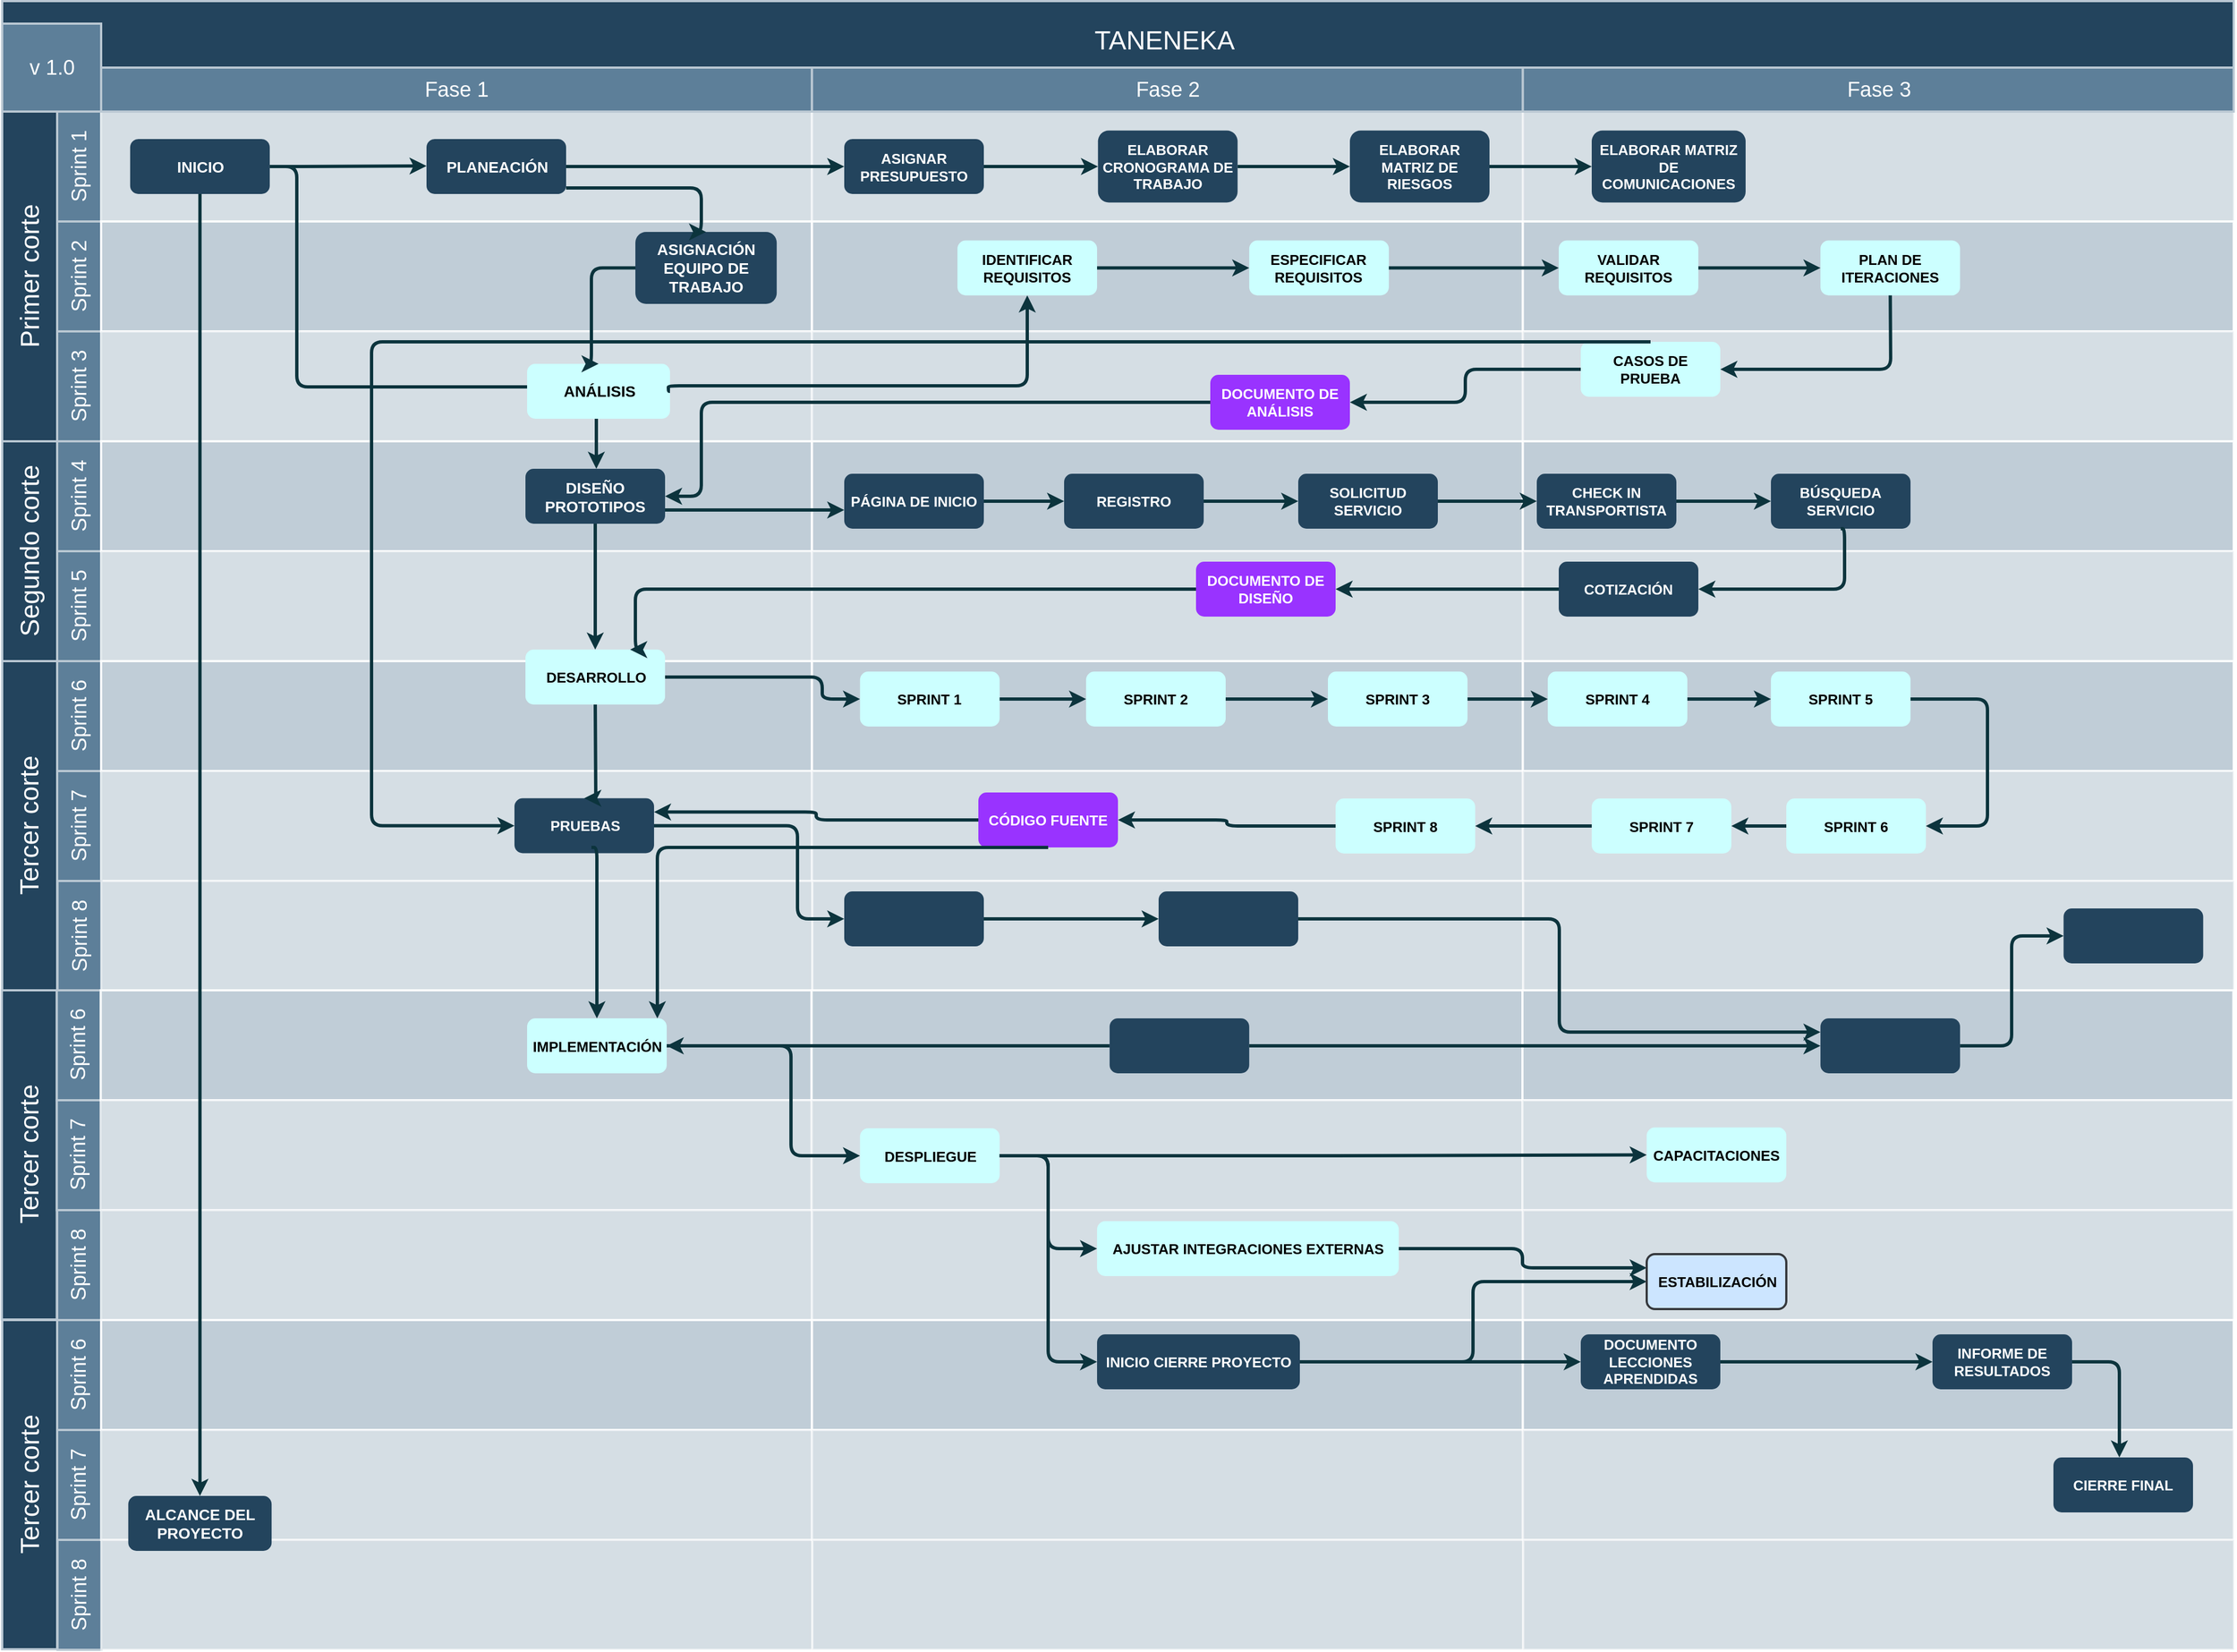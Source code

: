 <mxfile version="17.2.4" type="github">
  <diagram id="6a731a19-8d31-9384-78a2-239565b7b9f0" name="Page-1">
    <mxGraphModel dx="1502" dy="-109" grid="1" gridSize="10" guides="1" tooltips="1" connect="1" arrows="1" fold="1" page="1" pageScale="1" pageWidth="1169" pageHeight="827" background="none" math="0" shadow="0">
      <root>
        <mxCell id="0" />
        <mxCell id="1" parent="0" />
        <mxCell id="56" value="&lt;font style=&quot;vertical-align: inherit&quot;&gt;&lt;font style=&quot;vertical-align: inherit&quot;&gt;&lt;font style=&quot;vertical-align: inherit&quot;&gt;&lt;font style=&quot;vertical-align: inherit&quot;&gt;&lt;font style=&quot;vertical-align: inherit&quot;&gt;&lt;font style=&quot;vertical-align: inherit&quot;&gt;TANENEKA&lt;/font&gt;&lt;/font&gt;&lt;/font&gt;&lt;/font&gt;&lt;/font&gt;&lt;/font&gt;" style="strokeColor=#BAC8D3;fillColor=#23445D;fontSize=24;strokeWidth=2;fontFamily=Helvetica;html=1;fontColor=#FFFFFF;fontStyle=0;spacingBottom=8;spacingRight=0;spacingLeft=83;" parent="1" vertex="1">
          <mxGeometry x="154" y="830" width="2030" height="80" as="geometry" />
        </mxCell>
        <mxCell id="57" value="&lt;font style=&quot;vertical-align: inherit&quot;&gt;&lt;font style=&quot;vertical-align: inherit&quot;&gt;Primer corte&lt;/font&gt;&lt;/font&gt;" style="strokeColor=#BAC8D3;fillColor=#23445D;fontSize=24;strokeWidth=2;horizontal=0;fontFamily=Helvetica;html=1;fontColor=#FFFFFF;fontStyle=0" parent="1" vertex="1">
          <mxGeometry x="154" y="930.5" width="50" height="300" as="geometry" />
        </mxCell>
        <mxCell id="58" value="&lt;font style=&quot;vertical-align: inherit&quot;&gt;&lt;font style=&quot;vertical-align: inherit&quot;&gt;Sprint 1&lt;br&gt;&lt;/font&gt;&lt;/font&gt;" style="strokeColor=#BAC8D3;fillColor=#5d7f99;fontSize=19;strokeWidth=2;horizontal=0;fontFamily=Helvetica;html=1;labelBackgroundColor=none;fontColor=#FFFFFF;" parent="1" vertex="1">
          <mxGeometry x="204" y="930.5" width="40" height="100" as="geometry" />
        </mxCell>
        <mxCell id="59" value="v 1.0" style="strokeColor=#BAC8D3;fillColor=#5d7f99;fontSize=19;strokeWidth=2;fontFamily=Helvetica;html=1;labelBackgroundColor=none;fontColor=#FFFFFF;" parent="1" vertex="1">
          <mxGeometry x="154" y="850.5" width="90" height="80" as="geometry" />
        </mxCell>
        <mxCell id="60" value="&lt;font style=&quot;vertical-align: inherit&quot;&gt;&lt;font style=&quot;vertical-align: inherit&quot;&gt;Sprint 2&lt;/font&gt;&lt;/font&gt;" style="strokeColor=#BAC8D3;fillColor=#5d7f99;fontSize=19;strokeWidth=2;horizontal=0;fontFamily=Helvetica;html=1;labelBackgroundColor=none;fontColor=#FFFFFF;" parent="1" vertex="1">
          <mxGeometry x="204" y="1030.5" width="40" height="100" as="geometry" />
        </mxCell>
        <mxCell id="61" value="&lt;font style=&quot;vertical-align: inherit&quot;&gt;&lt;font style=&quot;vertical-align: inherit&quot;&gt;Sprint 3&lt;/font&gt;&lt;/font&gt;" style="strokeColor=#BAC8D3;fillColor=#5d7f99;fontSize=19;strokeWidth=2;horizontal=0;fontFamily=Helvetica;html=1;labelBackgroundColor=none;fontColor=#FFFFFF;" parent="1" vertex="1">
          <mxGeometry x="204" y="1130.5" width="40" height="100" as="geometry" />
        </mxCell>
        <mxCell id="62" value="&lt;font style=&quot;vertical-align: inherit&quot;&gt;&lt;font style=&quot;vertical-align: inherit&quot;&gt;Sprint 5&lt;/font&gt;&lt;/font&gt;" style="strokeColor=#BAC8D3;fillColor=#5d7f99;fontSize=19;strokeWidth=2;horizontal=0;fontFamily=Helvetica;html=1;labelBackgroundColor=none;fontColor=#FFFFFF;" parent="1" vertex="1">
          <mxGeometry x="204" y="1330.5" width="40" height="100" as="geometry" />
        </mxCell>
        <mxCell id="63" value="&lt;font style=&quot;vertical-align: inherit&quot;&gt;&lt;font style=&quot;vertical-align: inherit&quot;&gt;Sprint 4&lt;/font&gt;&lt;/font&gt;" style="strokeColor=#BAC8D3;fillColor=#5d7f99;fontSize=19;strokeWidth=2;horizontal=0;fontFamily=Helvetica;html=1;labelBackgroundColor=none;fontColor=#FFFFFF;" parent="1" vertex="1">
          <mxGeometry x="204" y="1230.5" width="40" height="100" as="geometry" />
        </mxCell>
        <mxCell id="64" value="&lt;font style=&quot;vertical-align: inherit&quot;&gt;&lt;font style=&quot;vertical-align: inherit&quot;&gt;Segundo corte&lt;/font&gt;&lt;/font&gt;" style="strokeColor=#BAC8D3;fillColor=#23445D;fontSize=24;strokeWidth=2;horizontal=0;fontFamily=Helvetica;html=1;fontColor=#FFFFFF;fontStyle=0" parent="1" vertex="1">
          <mxGeometry x="154" y="1230.5" width="50" height="200" as="geometry" />
        </mxCell>
        <mxCell id="65" value="&lt;font style=&quot;vertical-align: inherit&quot;&gt;&lt;font style=&quot;vertical-align: inherit&quot;&gt;Sprint 7&lt;/font&gt;&lt;/font&gt;" style="strokeColor=#BAC8D3;fillColor=#5d7f99;fontSize=19;strokeWidth=2;horizontal=0;fontFamily=Helvetica;html=1;labelBackgroundColor=none;fontColor=#FFFFFF;" parent="1" vertex="1">
          <mxGeometry x="204" y="1530.5" width="40" height="100" as="geometry" />
        </mxCell>
        <mxCell id="66" value="&lt;font style=&quot;vertical-align: inherit&quot;&gt;&lt;font style=&quot;vertical-align: inherit&quot;&gt;Sprint 6&lt;/font&gt;&lt;/font&gt;" style="strokeColor=#BAC8D3;fillColor=#5d7f99;fontSize=19;strokeWidth=2;horizontal=0;fontFamily=Helvetica;html=1;labelBackgroundColor=none;fontColor=#FFFFFF;" parent="1" vertex="1">
          <mxGeometry x="204" y="1430.5" width="40" height="100" as="geometry" />
        </mxCell>
        <mxCell id="67" value="&lt;font style=&quot;vertical-align: inherit&quot;&gt;&lt;font style=&quot;vertical-align: inherit&quot;&gt;Tercer corte&lt;/font&gt;&lt;/font&gt;" style="strokeColor=#BAC8D3;fillColor=#23445D;fontSize=24;strokeWidth=2;horizontal=0;fontFamily=Helvetica;html=1;fontColor=#FFFFFF;fontStyle=0" parent="1" vertex="1">
          <mxGeometry x="154" y="1430.5" width="50" height="299.5" as="geometry" />
        </mxCell>
        <mxCell id="68" value="" style="strokeColor=#FFFFFF;fillColor=#BAC8D3;fontSize=18;strokeWidth=2;fontFamily=Helvetica;html=1;opacity=60;" parent="1" vertex="1">
          <mxGeometry x="244" y="930.5" width="646.667" height="100" as="geometry" />
        </mxCell>
        <mxCell id="69" value="" style="strokeColor=#FFFFFF;fillColor=#BAC8D3;fontSize=18;strokeWidth=2;fontFamily=Helvetica;html=1;opacity=90;" parent="1" vertex="1">
          <mxGeometry x="244" y="1030.5" width="646.667" height="100" as="geometry" />
        </mxCell>
        <mxCell id="70" value="" style="strokeColor=#FFFFFF;fillColor=#BAC8D3;fontSize=18;strokeWidth=2;fontFamily=Helvetica;html=1;opacity=60;" parent="1" vertex="1">
          <mxGeometry x="244" y="1130.5" width="646.667" height="100" as="geometry" />
        </mxCell>
        <mxCell id="71" value="" style="strokeColor=#FFFFFF;fillColor=#BAC8D3;fontSize=18;strokeWidth=2;fontFamily=Helvetica;html=1;opacity=90;" parent="1" vertex="1">
          <mxGeometry x="244" y="1230.5" width="646.667" height="100" as="geometry" />
        </mxCell>
        <mxCell id="72" value="" style="strokeColor=#FFFFFF;fillColor=#BAC8D3;fontSize=18;strokeWidth=2;fontFamily=Helvetica;html=1;opacity=60;" parent="1" vertex="1">
          <mxGeometry x="244" y="1330.5" width="646.667" height="100" as="geometry" />
        </mxCell>
        <mxCell id="73" value="" style="strokeColor=#FFFFFF;fillColor=#BAC8D3;fontSize=18;strokeWidth=2;fontFamily=Helvetica;html=1;opacity=90;" parent="1" vertex="1">
          <mxGeometry x="244" y="1430.5" width="646.667" height="100" as="geometry" />
        </mxCell>
        <mxCell id="74" value="" style="strokeColor=#FFFFFF;fillColor=#BAC8D3;fontSize=18;strokeWidth=2;fontFamily=Helvetica;html=1;opacity=60;" parent="1" vertex="1">
          <mxGeometry x="244" y="1530.5" width="646.667" height="100" as="geometry" />
        </mxCell>
        <mxCell id="75" value="" style="strokeColor=#FFFFFF;fillColor=#BAC8D3;fontSize=18;strokeWidth=2;fontFamily=Helvetica;html=1;opacity=60;" parent="1" vertex="1">
          <mxGeometry x="890.667" y="930.5" width="647" height="100" as="geometry" />
        </mxCell>
        <mxCell id="76" value="" style="strokeColor=#FFFFFF;fillColor=#BAC8D3;fontSize=18;strokeWidth=2;fontFamily=Helvetica;html=1;opacity=90;" parent="1" vertex="1">
          <mxGeometry x="890.667" y="1030.5" width="646.667" height="100" as="geometry" />
        </mxCell>
        <mxCell id="77" value="" style="strokeColor=#FFFFFF;fillColor=#BAC8D3;fontSize=18;strokeWidth=2;fontFamily=Helvetica;html=1;opacity=60;" parent="1" vertex="1">
          <mxGeometry x="890.667" y="1130.5" width="646.667" height="100" as="geometry" />
        </mxCell>
        <mxCell id="78" value="" style="strokeColor=#FFFFFF;fillColor=#BAC8D3;fontSize=18;strokeWidth=2;fontFamily=Helvetica;html=1;opacity=90;" parent="1" vertex="1">
          <mxGeometry x="890.667" y="1230.5" width="646.667" height="100" as="geometry" />
        </mxCell>
        <mxCell id="79" value="" style="strokeColor=#FFFFFF;fillColor=#BAC8D3;fontSize=18;strokeWidth=2;fontFamily=Helvetica;html=1;opacity=60;" parent="1" vertex="1">
          <mxGeometry x="890.667" y="1330.5" width="646.667" height="100" as="geometry" />
        </mxCell>
        <mxCell id="80" value="" style="strokeColor=#FFFFFF;fillColor=#BAC8D3;fontSize=18;strokeWidth=2;fontFamily=Helvetica;html=1;opacity=90;" parent="1" vertex="1">
          <mxGeometry x="890.667" y="1430.5" width="646.667" height="100" as="geometry" />
        </mxCell>
        <mxCell id="81" value="" style="strokeColor=#FFFFFF;fillColor=#BAC8D3;fontSize=18;strokeWidth=2;fontFamily=Helvetica;html=1;opacity=60;fontStyle=4" parent="1" vertex="1">
          <mxGeometry x="890.667" y="1530.5" width="646.667" height="100" as="geometry" />
        </mxCell>
        <mxCell id="82" value="" style="strokeColor=#FFFFFF;fillColor=#BAC8D3;fontSize=18;strokeWidth=2;fontFamily=Helvetica;html=1;opacity=60;" parent="1" vertex="1">
          <mxGeometry x="1537.333" y="930.5" width="647" height="100" as="geometry" />
        </mxCell>
        <mxCell id="83" value="" style="strokeColor=#FFFFFF;fillColor=#BAC8D3;fontSize=18;strokeWidth=2;fontFamily=Helvetica;html=1;opacity=90;" parent="1" vertex="1">
          <mxGeometry x="1537.333" y="1030.5" width="646.667" height="100" as="geometry" />
        </mxCell>
        <mxCell id="84" value="" style="strokeColor=#FFFFFF;fillColor=#BAC8D3;fontSize=18;strokeWidth=2;fontFamily=Helvetica;html=1;opacity=60;" parent="1" vertex="1">
          <mxGeometry x="1537.333" y="1130.5" width="646.667" height="100" as="geometry" />
        </mxCell>
        <mxCell id="85" value="" style="strokeColor=#FFFFFF;fillColor=#BAC8D3;fontSize=18;strokeWidth=2;fontFamily=Helvetica;html=1;opacity=90;" parent="1" vertex="1">
          <mxGeometry x="1537.333" y="1230.5" width="646.667" height="100" as="geometry" />
        </mxCell>
        <mxCell id="86" value="" style="strokeColor=#FFFFFF;fillColor=#BAC8D3;fontSize=18;strokeWidth=2;fontFamily=Helvetica;html=1;opacity=60;" parent="1" vertex="1">
          <mxGeometry x="1537.333" y="1330.5" width="646.667" height="100" as="geometry" />
        </mxCell>
        <mxCell id="87" value="" style="strokeColor=#FFFFFF;fillColor=#BAC8D3;fontSize=18;strokeWidth=2;fontFamily=Helvetica;html=1;opacity=90;" parent="1" vertex="1">
          <mxGeometry x="1537.333" y="1430.5" width="646.667" height="100" as="geometry" />
        </mxCell>
        <mxCell id="88" value="" style="strokeColor=#FFFFFF;fillColor=#BAC8D3;fontSize=18;strokeWidth=2;fontFamily=Helvetica;html=1;opacity=60;fontStyle=4" parent="1" vertex="1">
          <mxGeometry x="1537.333" y="1530.5" width="646.667" height="100" as="geometry" />
        </mxCell>
        <mxCell id="89" style="edgeStyle=orthogonalEdgeStyle;rounded=1;jumpStyle=none;html=1;exitX=1;exitY=0.5;entryX=0;entryY=0.5;labelBackgroundColor=#ffffff;startArrow=none;startFill=0;endArrow=classic;jettySize=auto;orthogonalLoop=1;strokeColor=#0C343D;strokeWidth=3;fontFamily=Helvetica;fontSize=11;fontColor=#000000;" parent="1" source="90" target="92" edge="1">
          <mxGeometry relative="1" as="geometry">
            <Array as="points">
              <mxPoint x="422" y="981" />
              <mxPoint x="422" y="1181" />
              <mxPoint x="720" y="1181" />
            </Array>
          </mxGeometry>
        </mxCell>
        <mxCell id="90" value="&lt;font style=&quot;vertical-align: inherit&quot;&gt;&lt;font style=&quot;vertical-align: inherit ; font-size: 14px&quot; color=&quot;#ffffff&quot;&gt;&lt;b&gt;&lt;font style=&quot;vertical-align: inherit&quot;&gt;&lt;font style=&quot;vertical-align: inherit&quot;&gt;INICIO&lt;/font&gt;&lt;/font&gt;&lt;/b&gt;&lt;/font&gt;&lt;/font&gt;" style="rounded=1;fillColor=#23445D;strokeColor=none;strokeWidth=2;fontFamily=Helvetica;html=1;gradientColor=none;" parent="1" vertex="1">
          <mxGeometry x="270.395" y="955.5" width="127" height="50" as="geometry" />
        </mxCell>
        <mxCell id="91" value="&lt;font color=&quot;#ffffff&quot;&gt;&lt;span style=&quot;font-size: 14px&quot;&gt;&lt;b&gt;&lt;font style=&quot;vertical-align: inherit&quot;&gt;&lt;font style=&quot;vertical-align: inherit&quot;&gt;&lt;font style=&quot;vertical-align: inherit&quot;&gt;&lt;font style=&quot;vertical-align: inherit&quot;&gt;&lt;font style=&quot;vertical-align: inherit&quot;&gt;&lt;font style=&quot;vertical-align: inherit&quot;&gt;&lt;font style=&quot;vertical-align: inherit&quot;&gt;&lt;font style=&quot;vertical-align: inherit&quot;&gt;PLANEACIÓN&lt;/font&gt;&lt;/font&gt;&lt;/font&gt;&lt;/font&gt;&lt;/font&gt;&lt;/font&gt;&lt;/font&gt;&lt;/font&gt;&lt;/b&gt;&lt;/span&gt;&lt;/font&gt;" style="rounded=1;fillColor=#23445D;strokeColor=none;strokeWidth=2;fontFamily=Helvetica;html=1;gradientColor=none;" parent="1" vertex="1">
          <mxGeometry x="540.005" y="955.5" width="127" height="50" as="geometry" />
        </mxCell>
        <mxCell id="92" value="&lt;font style=&quot;vertical-align: inherit&quot;&gt;&lt;font style=&quot;vertical-align: inherit&quot; size=&quot;1&quot;&gt;&lt;b style=&quot;font-size: 14px&quot;&gt;&lt;font style=&quot;vertical-align: inherit&quot;&gt;&lt;font style=&quot;vertical-align: inherit&quot;&gt;&lt;font style=&quot;vertical-align: inherit&quot;&gt;&lt;font style=&quot;vertical-align: inherit&quot;&gt;ANÁLISIS&lt;/font&gt;&lt;/font&gt;&lt;/font&gt;&lt;/font&gt;&lt;/b&gt;&lt;/font&gt;&lt;/font&gt;" style="rounded=1;fillColor=#CCFFFF;strokeColor=none;strokeWidth=2;fontFamily=Helvetica;html=1;gradientColor=none;fontColor=#000000;" parent="1" vertex="1">
          <mxGeometry x="631.5" y="1160" width="130" height="50" as="geometry" />
        </mxCell>
        <mxCell id="93" value="&lt;font style=&quot;vertical-align: inherit&quot;&gt;&lt;font style=&quot;vertical-align: inherit&quot;&gt;&lt;font style=&quot;vertical-align: inherit&quot;&gt;&lt;font style=&quot;vertical-align: inherit&quot;&gt;&lt;font style=&quot;vertical-align: inherit&quot;&gt;&lt;font style=&quot;vertical-align: inherit ; font-size: 14px&quot; color=&quot;#ffffff&quot;&gt;&lt;b&gt;&lt;font style=&quot;vertical-align: inherit&quot;&gt;&lt;font style=&quot;vertical-align: inherit&quot;&gt;&lt;font style=&quot;vertical-align: inherit&quot;&gt;&lt;font style=&quot;vertical-align: inherit&quot;&gt;DISEÑO PROTOTIPOS&lt;/font&gt;&lt;/font&gt;&lt;/font&gt;&lt;/font&gt;&lt;/b&gt;&lt;/font&gt;&lt;/font&gt;&lt;/font&gt;&lt;/font&gt;&lt;/font&gt;&lt;/font&gt;" style="rounded=1;fillColor=#23445D;strokeColor=none;strokeWidth=2;fontFamily=Helvetica;html=1;gradientColor=none;whiteSpace=wrap;" parent="1" vertex="1">
          <mxGeometry x="630.005" y="1255.5" width="127" height="50" as="geometry" />
        </mxCell>
        <mxCell id="94" value="&lt;font style=&quot;vertical-align: inherit ; font-size: 13px&quot;&gt;&lt;font style=&quot;vertical-align: inherit ; font-size: 13px&quot;&gt;&lt;font style=&quot;vertical-align: inherit ; font-size: 13px&quot;&gt;&lt;font style=&quot;vertical-align: inherit ; font-size: 13px&quot;&gt;&lt;b&gt;&lt;font style=&quot;vertical-align: inherit&quot;&gt;&lt;font style=&quot;vertical-align: inherit&quot;&gt;DESARROLLO&lt;/font&gt;&lt;/font&gt;&lt;/b&gt;&lt;/font&gt;&lt;/font&gt;&lt;/font&gt;&lt;/font&gt;" style="rounded=1;fillColor=#CCFFFF;strokeColor=none;strokeWidth=2;fontFamily=Helvetica;html=1;gradientColor=none;fontColor=#000000;" parent="1" vertex="1">
          <mxGeometry x="630.005" y="1420" width="127" height="50" as="geometry" />
        </mxCell>
        <mxCell id="97" value="&lt;b style=&quot;color: rgb(255 , 255 , 255) ; font-size: 14px&quot;&gt;&lt;font style=&quot;vertical-align: inherit&quot;&gt;&lt;font style=&quot;vertical-align: inherit&quot;&gt;ASIGNACIÓN EQUIPO DE TRABAJO&lt;/font&gt;&lt;/font&gt;&lt;/b&gt;" style="rounded=1;fillColor=#23445D;strokeColor=none;strokeWidth=2;fontFamily=Helvetica;html=1;gradientColor=none;whiteSpace=wrap;" parent="1" vertex="1">
          <mxGeometry x="730" y="1040" width="128.59" height="65.5" as="geometry" />
        </mxCell>
        <mxCell id="98" value="ASIGNAR PRESUPUESTO" style="rounded=1;fillColor=#23445D;strokeColor=none;strokeWidth=2;fontFamily=Helvetica;html=1;gradientColor=none;fontSize=13;fontStyle=1;fontColor=#FFFFFF;whiteSpace=wrap;" parent="1" vertex="1">
          <mxGeometry x="920.001" y="955.5" width="127" height="50" as="geometry" />
        </mxCell>
        <mxCell id="99" value="SPRINT 5" style="rounded=1;fillColor=#CCFFFF;strokeColor=none;strokeWidth=2;gradientColor=none;fontFamily=Helvetica;html=1;fontSize=13;fontStyle=1;fontColor=#000000;whiteSpace=wrap;" parent="1" vertex="1">
          <mxGeometry x="1763.008" y="1440" width="127" height="50" as="geometry" />
        </mxCell>
        <mxCell id="100" value="REGISTRO" style="rounded=1;fillColor=#23445D;strokeColor=none;strokeWidth=2;fontFamily=Helvetica;html=1;gradientColor=none;fontSize=13;fontStyle=1;fontColor=#FFFFFF;whiteSpace=wrap;" parent="1" vertex="1">
          <mxGeometry x="1120.005" y="1260" width="127" height="50" as="geometry" />
        </mxCell>
        <mxCell id="101" value="CÓDIGO FUENTE" style="rounded=1;fillColor=#9933FF;strokeColor=none;strokeWidth=2;fontFamily=Helvetica;html=1;gradientColor=none;fontSize=13;fontStyle=1;fontColor=#FFFFFF;whiteSpace=wrap;" parent="1" vertex="1">
          <mxGeometry x="1042.005" y="1550" width="127" height="50" as="geometry" />
        </mxCell>
        <mxCell id="102" value="SPRINT 1" style="rounded=1;fillColor=#CCFFFF;strokeColor=none;strokeWidth=2;fontFamily=Helvetica;html=1;gradientColor=none;fontSize=13;fontStyle=1;fontColor=#000000;whiteSpace=wrap;" parent="1" vertex="1">
          <mxGeometry x="934.359" y="1440" width="127" height="50" as="geometry" />
        </mxCell>
        <mxCell id="103" value="SPRINT 2" style="rounded=1;fillColor=#CCFFFF;strokeColor=none;strokeWidth=2;fontFamily=Helvetica;html=1;gradientColor=none;fontSize=13;fontStyle=1;fontColor=#000000;whiteSpace=wrap;" parent="1" vertex="1">
          <mxGeometry x="1140.005" y="1440" width="127" height="50" as="geometry" />
        </mxCell>
        <mxCell id="104" value="PÁGINA DE INICIO" style="rounded=1;fillColor=#23445D;strokeColor=none;strokeWidth=2;fontFamily=Helvetica;html=1;gradientColor=none;fontSize=13;fontStyle=1;fontColor=#FFFFFF;whiteSpace=wrap;" parent="1" vertex="1">
          <mxGeometry x="919.999" y="1260" width="127" height="50" as="geometry" />
        </mxCell>
        <mxCell id="105" value="DOCUMENTO DE ANÁLISIS" style="rounded=1;fillColor=#9933FF;strokeColor=none;strokeWidth=2;fontFamily=Helvetica;html=1;gradientColor=none;fontSize=13;fontStyle=1;fontColor=#FFFFFF;whiteSpace=wrap;" parent="1" vertex="1">
          <mxGeometry x="1253.001" y="1170" width="127" height="50" as="geometry" />
        </mxCell>
        <mxCell id="108" value="PLAN DE ITERACIONES" style="rounded=1;fillColor=#CCFFFF;strokeColor=none;strokeWidth=2;gradientColor=none;fontFamily=Helvetica;html=1;fontSize=13;fontStyle=1;fontColor=#000000;whiteSpace=wrap;" parent="1" vertex="1">
          <mxGeometry x="1808.078" y="1047.75" width="127" height="50" as="geometry" />
        </mxCell>
        <mxCell id="109" value="SPRINT 3" style="rounded=1;fillColor=#CCFFFF;strokeColor=none;strokeWidth=2;gradientColor=none;fontFamily=Helvetica;html=1;fontSize=13;fontStyle=1;fontColor=#000000;whiteSpace=wrap;" parent="1" vertex="1">
          <mxGeometry x="1359.995" y="1440" width="127" height="50" as="geometry" />
        </mxCell>
        <mxCell id="110" value="SPRINT 4" style="rounded=1;fillColor=#CCFFFF;strokeColor=none;strokeWidth=2;gradientColor=none;fontFamily=Helvetica;html=1;fontSize=13;fontStyle=1;fontColor=#000000;whiteSpace=wrap;" parent="1" vertex="1">
          <mxGeometry x="1560.002" y="1440" width="127" height="50" as="geometry" />
        </mxCell>
        <mxCell id="115" value="" style="edgeStyle=elbowEdgeStyle;elbow=horizontal;strokeWidth=3;strokeColor=#0C343D;fontFamily=Helvetica;html=1;" parent="1" source="92" target="93" edge="1">
          <mxGeometry x="6.449" y="830.5" width="131.973" height="100" as="geometry">
            <mxPoint x="6.449" y="930.5" as="sourcePoint" />
            <mxPoint x="138.422" y="830.5" as="targetPoint" />
          </mxGeometry>
        </mxCell>
        <mxCell id="117" value="" style="edgeStyle=elbowEdgeStyle;elbow=horizontal;strokeWidth=3;strokeColor=#0C343D;fontFamily=Helvetica;html=1;" parent="1" target="72" edge="1">
          <mxGeometry x="6.449" y="830.5" width="131.973" height="100" as="geometry">
            <mxPoint x="605.354" y="1380.5" as="sourcePoint" />
            <mxPoint x="138.422" y="830.5" as="targetPoint" />
          </mxGeometry>
        </mxCell>
        <mxCell id="119" value="" style="edgeStyle=elbowEdgeStyle;elbow=horizontal;strokeWidth=3;strokeColor=#0C343D;fontFamily=Helvetica;html=1;entryX=0.5;entryY=0;entryDx=0;entryDy=0;" parent="1" source="91" target="97" edge="1">
          <mxGeometry x="6.449" y="830.5" width="131.973" height="100" as="geometry">
            <mxPoint x="6.449" y="930.5" as="sourcePoint" />
            <mxPoint x="138.422" y="830.5" as="targetPoint" />
            <Array as="points">
              <mxPoint x="790" y="1000" />
            </Array>
          </mxGeometry>
        </mxCell>
        <mxCell id="120" value="" style="edgeStyle=elbowEdgeStyle;elbow=horizontal;strokeWidth=3;strokeColor=#0C343D;fontFamily=Helvetica;html=1;exitX=1;exitY=0.75;exitDx=0;exitDy=0;" parent="1" source="93" target="104" edge="1">
          <mxGeometry x="6.449" y="830.5" width="131.973" height="100" as="geometry">
            <mxPoint x="6.449" y="930.5" as="sourcePoint" />
            <mxPoint x="138.422" y="830.5" as="targetPoint" />
            <Array as="points">
              <mxPoint x="930" y="1295" />
              <mxPoint x="910" y="1290" />
            </Array>
          </mxGeometry>
        </mxCell>
        <mxCell id="121" value="" style="edgeStyle=elbowEdgeStyle;elbow=horizontal;strokeWidth=3;strokeColor=#0C343D;fontFamily=Helvetica;html=1;" parent="1" source="104" target="100" edge="1">
          <mxGeometry x="6.449" y="830.5" width="131.973" height="100" as="geometry">
            <mxPoint x="6.449" y="930.5" as="sourcePoint" />
            <mxPoint x="138.422" y="830.5" as="targetPoint" />
          </mxGeometry>
        </mxCell>
        <mxCell id="122" value="" style="edgeStyle=elbowEdgeStyle;elbow=horizontal;strokeWidth=3;strokeColor=#0C343D;fontFamily=Helvetica;html=1;" parent="1" source="91" target="98" edge="1">
          <mxGeometry x="6.449" y="830.5" width="131.973" height="100" as="geometry">
            <mxPoint x="6.449" y="930.5" as="sourcePoint" />
            <mxPoint x="138.422" y="830.5" as="targetPoint" />
          </mxGeometry>
        </mxCell>
        <mxCell id="123" value="" style="edgeStyle=elbowEdgeStyle;elbow=horizontal;strokeWidth=3;strokeColor=#0C343D;fontFamily=Helvetica;html=1;exitX=1;exitY=0.5;exitDx=0;exitDy=0;entryX=0;entryY=0.5;entryDx=0;entryDy=0;" parent="1" source="94" target="102" edge="1">
          <mxGeometry x="6.449" y="830.5" width="131.973" height="100" as="geometry">
            <mxPoint x="6.449" y="930.5" as="sourcePoint" />
            <mxPoint x="138.422" y="830.5" as="targetPoint" />
            <Array as="points">
              <mxPoint x="900" y="1460" />
              <mxPoint x="930" y="1381" />
              <mxPoint x="900" y="1375" />
              <mxPoint x="877.469" y="1430.5" />
            </Array>
          </mxGeometry>
        </mxCell>
        <mxCell id="124" value="" style="edgeStyle=elbowEdgeStyle;elbow=horizontal;strokeWidth=3;strokeColor=#0C343D;fontFamily=Helvetica;html=1;" parent="1" source="102" target="103" edge="1">
          <mxGeometry x="6.449" y="830.5" width="131.973" height="100" as="geometry">
            <mxPoint x="6.449" y="930.5" as="sourcePoint" />
            <mxPoint x="138.422" y="830.5" as="targetPoint" />
          </mxGeometry>
        </mxCell>
        <mxCell id="127" value="" style="edgeStyle=elbowEdgeStyle;elbow=horizontal;strokeWidth=3;strokeColor=#0C343D;fontFamily=Helvetica;html=1;" parent="1" source="110" target="99" edge="1">
          <mxGeometry x="6.449" y="830.5" width="131.973" height="100" as="geometry">
            <mxPoint x="6.449" y="930.5" as="sourcePoint" />
            <mxPoint x="138.422" y="830.5" as="targetPoint" />
          </mxGeometry>
        </mxCell>
        <mxCell id="129" value="" style="edgeStyle=elbowEdgeStyle;elbow=horizontal;strokeWidth=3;strokeColor=#0C343D;fontFamily=Helvetica;html=1;" parent="1" source="109" target="110" edge="1">
          <mxGeometry x="6.449" y="830.5" width="131.973" height="100" as="geometry">
            <mxPoint x="6.449" y="930.5" as="sourcePoint" />
            <mxPoint x="138.422" y="830.5" as="targetPoint" />
          </mxGeometry>
        </mxCell>
        <mxCell id="131" value="" style="edgeStyle=elbowEdgeStyle;elbow=horizontal;strokeWidth=3;strokeColor=#0C343D;fontFamily=Helvetica;html=1;" parent="1" source="103" target="109" edge="1">
          <mxGeometry x="6.449" y="830.5" width="131.973" height="100" as="geometry">
            <mxPoint x="6.449" y="930.5" as="sourcePoint" />
            <mxPoint x="138.422" y="830.5" as="targetPoint" />
          </mxGeometry>
        </mxCell>
        <mxCell id="135" value="" style="edgeStyle=elbowEdgeStyle;elbow=horizontal;strokeWidth=3;strokeColor=#0C343D;fontFamily=Helvetica;html=1;entryX=0;entryY=0.5;entryDx=0;entryDy=0;" parent="1" source="98" target="TLy-mkDsm45pQFrc1TkU-248" edge="1">
          <mxGeometry x="6.449" y="830.5" width="131.973" height="100" as="geometry">
            <mxPoint x="6.449" y="930.5" as="sourcePoint" />
            <mxPoint x="1230" y="980" as="targetPoint" />
          </mxGeometry>
        </mxCell>
        <mxCell id="140" value="" style="group" parent="1" vertex="1" connectable="0">
          <mxGeometry x="244" y="890.5" width="646.667" height="40" as="geometry" />
        </mxCell>
        <mxCell id="141" value="&lt;font style=&quot;vertical-align: inherit&quot;&gt;&lt;font style=&quot;vertical-align: inherit&quot;&gt;Fase 1&lt;/font&gt;&lt;/font&gt;" style="strokeColor=#BAC8D3;fillColor=#5d7f99;fontSize=19;strokeWidth=2;fontFamily=Helvetica;html=1;labelBackgroundColor=none;fontColor=#FFFFFF;" parent="140" vertex="1">
          <mxGeometry width="646.666" height="40" as="geometry" />
        </mxCell>
        <mxCell id="142" value="&lt;font style=&quot;vertical-align: inherit&quot;&gt;&lt;font style=&quot;vertical-align: inherit&quot;&gt;Fase 2&lt;/font&gt;&lt;/font&gt;" style="strokeColor=#BAC8D3;fillColor=#5d7f99;fontSize=19;strokeWidth=2;fontFamily=Helvetica;html=1;labelBackgroundColor=none;fontColor=#FFFFFF;" parent="140" vertex="1">
          <mxGeometry x="646.666" width="646.666" height="40" as="geometry" />
        </mxCell>
        <mxCell id="143" value="&lt;font style=&quot;vertical-align: inherit&quot;&gt;&lt;font style=&quot;vertical-align: inherit&quot;&gt;&lt;font style=&quot;vertical-align: inherit&quot;&gt;&lt;font style=&quot;vertical-align: inherit&quot;&gt;Fase 3&lt;/font&gt;&lt;/font&gt;&lt;/font&gt;&lt;/font&gt;" style="strokeColor=#BAC8D3;fillColor=#5d7f99;fontSize=19;strokeWidth=2;fontFamily=Helvetica;html=1;labelBackgroundColor=none;fontColor=#FFFFFF;" parent="140" vertex="1">
          <mxGeometry x="1293.331" width="646.667" height="40" as="geometry" />
        </mxCell>
        <mxCell id="TLy-mkDsm45pQFrc1TkU-144" value="&lt;font style=&quot;vertical-align: inherit&quot;&gt;&lt;font style=&quot;vertical-align: inherit&quot;&gt;Sprint 8&lt;/font&gt;&lt;/font&gt;" style="strokeColor=#BAC8D3;fillColor=#5d7f99;fontSize=19;strokeWidth=2;horizontal=0;fontFamily=Helvetica;html=1;labelBackgroundColor=none;fontColor=#FFFFFF;" vertex="1" parent="1">
          <mxGeometry x="204.33" y="1630.5" width="40" height="100" as="geometry" />
        </mxCell>
        <mxCell id="TLy-mkDsm45pQFrc1TkU-145" value="" style="strokeColor=#FFFFFF;fillColor=#BAC8D3;fontSize=18;strokeWidth=2;fontFamily=Helvetica;html=1;opacity=60;" vertex="1" parent="1">
          <mxGeometry x="244.33" y="1630.5" width="646.667" height="100" as="geometry" />
        </mxCell>
        <mxCell id="TLy-mkDsm45pQFrc1TkU-146" value="" style="strokeColor=#FFFFFF;fillColor=#BAC8D3;fontSize=18;strokeWidth=2;fontFamily=Helvetica;html=1;opacity=60;fontStyle=4" vertex="1" parent="1">
          <mxGeometry x="890.997" y="1630.5" width="646.667" height="100" as="geometry" />
        </mxCell>
        <mxCell id="TLy-mkDsm45pQFrc1TkU-147" value="" style="strokeColor=#FFFFFF;fillColor=#BAC8D3;fontSize=18;strokeWidth=2;fontFamily=Helvetica;html=1;opacity=60;fontStyle=4" vertex="1" parent="1">
          <mxGeometry x="1537.663" y="1630.5" width="646.667" height="100" as="geometry" />
        </mxCell>
        <mxCell id="TLy-mkDsm45pQFrc1TkU-148" value="&lt;font style=&quot;vertical-align: inherit&quot;&gt;&lt;font style=&quot;vertical-align: inherit&quot;&gt;Tercer corte&lt;/font&gt;&lt;/font&gt;" style="strokeColor=#BAC8D3;fillColor=#23445D;fontSize=24;strokeWidth=2;horizontal=0;fontFamily=Helvetica;html=1;fontColor=#FFFFFF;fontStyle=0" vertex="1" parent="1">
          <mxGeometry x="153.67" y="1730" width="50" height="299.5" as="geometry" />
        </mxCell>
        <mxCell id="TLy-mkDsm45pQFrc1TkU-149" value="&lt;font style=&quot;vertical-align: inherit&quot;&gt;&lt;font style=&quot;vertical-align: inherit&quot;&gt;Sprint 6&lt;/font&gt;&lt;/font&gt;" style="strokeColor=#BAC8D3;fillColor=#5d7f99;fontSize=19;strokeWidth=2;horizontal=0;fontFamily=Helvetica;html=1;labelBackgroundColor=none;fontColor=#FFFFFF;" vertex="1" parent="1">
          <mxGeometry x="203.67" y="1730" width="40" height="100" as="geometry" />
        </mxCell>
        <mxCell id="TLy-mkDsm45pQFrc1TkU-150" value="&lt;font style=&quot;vertical-align: inherit&quot;&gt;&lt;font style=&quot;vertical-align: inherit&quot;&gt;Sprint 7&lt;/font&gt;&lt;/font&gt;" style="strokeColor=#BAC8D3;fillColor=#5d7f99;fontSize=19;strokeWidth=2;horizontal=0;fontFamily=Helvetica;html=1;labelBackgroundColor=none;fontColor=#FFFFFF;" vertex="1" parent="1">
          <mxGeometry x="203.67" y="1830" width="40" height="100" as="geometry" />
        </mxCell>
        <mxCell id="TLy-mkDsm45pQFrc1TkU-151" value="&lt;font style=&quot;vertical-align: inherit&quot;&gt;&lt;font style=&quot;vertical-align: inherit&quot;&gt;Sprint 8&lt;/font&gt;&lt;/font&gt;" style="strokeColor=#BAC8D3;fillColor=#5d7f99;fontSize=19;strokeWidth=2;horizontal=0;fontFamily=Helvetica;html=1;labelBackgroundColor=none;fontColor=#FFFFFF;" vertex="1" parent="1">
          <mxGeometry x="204" y="1930" width="40" height="100" as="geometry" />
        </mxCell>
        <mxCell id="TLy-mkDsm45pQFrc1TkU-152" value="" style="strokeColor=#FFFFFF;fillColor=#BAC8D3;fontSize=18;strokeWidth=2;fontFamily=Helvetica;html=1;opacity=90;" vertex="1" parent="1">
          <mxGeometry x="243.67" y="1730" width="646.667" height="100" as="geometry" />
        </mxCell>
        <mxCell id="TLy-mkDsm45pQFrc1TkU-153" value="" style="strokeColor=#FFFFFF;fillColor=#BAC8D3;fontSize=18;strokeWidth=2;fontFamily=Helvetica;html=1;opacity=60;" vertex="1" parent="1">
          <mxGeometry x="243.67" y="1830" width="646.667" height="100" as="geometry" />
        </mxCell>
        <mxCell id="TLy-mkDsm45pQFrc1TkU-154" value="" style="strokeColor=#FFFFFF;fillColor=#BAC8D3;fontSize=18;strokeWidth=2;fontFamily=Helvetica;html=1;opacity=60;" vertex="1" parent="1">
          <mxGeometry x="244" y="1930" width="646.667" height="100" as="geometry" />
        </mxCell>
        <mxCell id="TLy-mkDsm45pQFrc1TkU-155" value="" style="strokeColor=#FFFFFF;fillColor=#BAC8D3;fontSize=18;strokeWidth=2;fontFamily=Helvetica;html=1;opacity=90;" vertex="1" parent="1">
          <mxGeometry x="890.337" y="1730" width="646.667" height="100" as="geometry" />
        </mxCell>
        <mxCell id="TLy-mkDsm45pQFrc1TkU-156" value="" style="strokeColor=#FFFFFF;fillColor=#BAC8D3;fontSize=18;strokeWidth=2;fontFamily=Helvetica;html=1;opacity=60;fontStyle=4" vertex="1" parent="1">
          <mxGeometry x="890.337" y="1830" width="646.667" height="100" as="geometry" />
        </mxCell>
        <mxCell id="TLy-mkDsm45pQFrc1TkU-157" value="" style="strokeColor=#FFFFFF;fillColor=#BAC8D3;fontSize=18;strokeWidth=2;fontFamily=Helvetica;html=1;opacity=60;fontStyle=4" vertex="1" parent="1">
          <mxGeometry x="890.667" y="1930" width="646.667" height="100" as="geometry" />
        </mxCell>
        <mxCell id="TLy-mkDsm45pQFrc1TkU-158" value="" style="strokeColor=#FFFFFF;fillColor=#BAC8D3;fontSize=18;strokeWidth=2;fontFamily=Helvetica;html=1;opacity=90;" vertex="1" parent="1">
          <mxGeometry x="1537.003" y="1730" width="646.667" height="100" as="geometry" />
        </mxCell>
        <mxCell id="TLy-mkDsm45pQFrc1TkU-159" value="" style="strokeColor=#FFFFFF;fillColor=#BAC8D3;fontSize=18;strokeWidth=2;fontFamily=Helvetica;html=1;opacity=60;fontStyle=4" vertex="1" parent="1">
          <mxGeometry x="1537.003" y="1830" width="646.667" height="100" as="geometry" />
        </mxCell>
        <mxCell id="TLy-mkDsm45pQFrc1TkU-160" value="" style="strokeColor=#FFFFFF;fillColor=#BAC8D3;fontSize=18;strokeWidth=2;fontFamily=Helvetica;html=1;opacity=60;fontStyle=4" vertex="1" parent="1">
          <mxGeometry x="1537.333" y="1930" width="646.667" height="100" as="geometry" />
        </mxCell>
        <mxCell id="TLy-mkDsm45pQFrc1TkU-161" value="&lt;font style=&quot;vertical-align: inherit&quot;&gt;&lt;font style=&quot;vertical-align: inherit&quot;&gt;Tercer corte&lt;/font&gt;&lt;/font&gt;" style="strokeColor=#BAC8D3;fillColor=#23445D;fontSize=24;strokeWidth=2;horizontal=0;fontFamily=Helvetica;html=1;fontColor=#FFFFFF;fontStyle=0" vertex="1" parent="1">
          <mxGeometry x="154" y="2030" width="50" height="299.5" as="geometry" />
        </mxCell>
        <mxCell id="TLy-mkDsm45pQFrc1TkU-162" value="&lt;font style=&quot;vertical-align: inherit&quot;&gt;&lt;font style=&quot;vertical-align: inherit&quot;&gt;Sprint 6&lt;/font&gt;&lt;/font&gt;" style="strokeColor=#BAC8D3;fillColor=#5d7f99;fontSize=19;strokeWidth=2;horizontal=0;fontFamily=Helvetica;html=1;labelBackgroundColor=none;fontColor=#FFFFFF;" vertex="1" parent="1">
          <mxGeometry x="204" y="2030" width="40" height="100" as="geometry" />
        </mxCell>
        <mxCell id="TLy-mkDsm45pQFrc1TkU-163" value="&lt;font style=&quot;vertical-align: inherit&quot;&gt;&lt;font style=&quot;vertical-align: inherit&quot;&gt;Sprint 7&lt;/font&gt;&lt;/font&gt;" style="strokeColor=#BAC8D3;fillColor=#5d7f99;fontSize=19;strokeWidth=2;horizontal=0;fontFamily=Helvetica;html=1;labelBackgroundColor=none;fontColor=#FFFFFF;" vertex="1" parent="1">
          <mxGeometry x="204" y="2130" width="40" height="100" as="geometry" />
        </mxCell>
        <mxCell id="TLy-mkDsm45pQFrc1TkU-164" value="&lt;font style=&quot;vertical-align: inherit&quot;&gt;&lt;font style=&quot;vertical-align: inherit&quot;&gt;Sprint 8&lt;/font&gt;&lt;/font&gt;" style="strokeColor=#BAC8D3;fillColor=#5d7f99;fontSize=19;strokeWidth=2;horizontal=0;fontFamily=Helvetica;html=1;labelBackgroundColor=none;fontColor=#FFFFFF;" vertex="1" parent="1">
          <mxGeometry x="204.33" y="2230" width="40" height="100" as="geometry" />
        </mxCell>
        <mxCell id="TLy-mkDsm45pQFrc1TkU-165" value="" style="strokeColor=#FFFFFF;fillColor=#BAC8D3;fontSize=18;strokeWidth=2;fontFamily=Helvetica;html=1;opacity=90;" vertex="1" parent="1">
          <mxGeometry x="244" y="2030" width="646.667" height="100" as="geometry" />
        </mxCell>
        <mxCell id="TLy-mkDsm45pQFrc1TkU-166" value="" style="strokeColor=#FFFFFF;fillColor=#BAC8D3;fontSize=18;strokeWidth=2;fontFamily=Helvetica;html=1;opacity=60;" vertex="1" parent="1">
          <mxGeometry x="244" y="2130" width="646.667" height="100" as="geometry" />
        </mxCell>
        <mxCell id="TLy-mkDsm45pQFrc1TkU-167" value="" style="strokeColor=#FFFFFF;fillColor=#BAC8D3;fontSize=18;strokeWidth=2;fontFamily=Helvetica;html=1;opacity=60;" vertex="1" parent="1">
          <mxGeometry x="244.33" y="2230" width="646.667" height="100" as="geometry" />
        </mxCell>
        <mxCell id="TLy-mkDsm45pQFrc1TkU-168" value="" style="strokeColor=#FFFFFF;fillColor=#BAC8D3;fontSize=18;strokeWidth=2;fontFamily=Helvetica;html=1;opacity=90;" vertex="1" parent="1">
          <mxGeometry x="890.667" y="2030" width="646.667" height="100" as="geometry" />
        </mxCell>
        <mxCell id="TLy-mkDsm45pQFrc1TkU-169" value="" style="strokeColor=#FFFFFF;fillColor=#BAC8D3;fontSize=18;strokeWidth=2;fontFamily=Helvetica;html=1;opacity=60;fontStyle=4" vertex="1" parent="1">
          <mxGeometry x="890.667" y="2130" width="646.667" height="100" as="geometry" />
        </mxCell>
        <mxCell id="TLy-mkDsm45pQFrc1TkU-170" value="" style="strokeColor=#FFFFFF;fillColor=#BAC8D3;fontSize=18;strokeWidth=2;fontFamily=Helvetica;html=1;opacity=60;fontStyle=4" vertex="1" parent="1">
          <mxGeometry x="890.997" y="2230" width="646.667" height="100" as="geometry" />
        </mxCell>
        <mxCell id="TLy-mkDsm45pQFrc1TkU-171" value="" style="strokeColor=#FFFFFF;fillColor=#BAC8D3;fontSize=18;strokeWidth=2;fontFamily=Helvetica;html=1;opacity=90;" vertex="1" parent="1">
          <mxGeometry x="1537.333" y="2030" width="646.667" height="100" as="geometry" />
        </mxCell>
        <mxCell id="TLy-mkDsm45pQFrc1TkU-172" value="" style="strokeColor=#FFFFFF;fillColor=#BAC8D3;fontSize=18;strokeWidth=2;fontFamily=Helvetica;html=1;opacity=60;fontStyle=4" vertex="1" parent="1">
          <mxGeometry x="1537.333" y="2130" width="646.667" height="100" as="geometry" />
        </mxCell>
        <mxCell id="TLy-mkDsm45pQFrc1TkU-173" value="" style="strokeColor=#FFFFFF;fillColor=#BAC8D3;fontSize=18;strokeWidth=2;fontFamily=Helvetica;html=1;opacity=60;fontStyle=4" vertex="1" parent="1">
          <mxGeometry x="1537.663" y="2230" width="646.667" height="100" as="geometry" />
        </mxCell>
        <mxCell id="TLy-mkDsm45pQFrc1TkU-183" value="" style="edgeStyle=elbowEdgeStyle;elbow=horizontal;strokeWidth=3;strokeColor=#0C343D;fontFamily=Helvetica;html=1;exitX=0.5;exitY=1;exitDx=0;exitDy=0;" edge="1" parent="1" source="93" target="94">
          <mxGeometry x="181.099" y="955.5" width="131.973" height="100" as="geometry">
            <mxPoint x="780.004" y="1305.5" as="sourcePoint" />
            <mxPoint x="890.555" y="1405.5" as="targetPoint" />
          </mxGeometry>
        </mxCell>
        <mxCell id="TLy-mkDsm45pQFrc1TkU-189" style="edgeStyle=orthogonalEdgeStyle;rounded=1;jumpStyle=none;html=1;labelBackgroundColor=#ffffff;startArrow=none;startFill=0;endArrow=classic;jettySize=auto;orthogonalLoop=1;strokeColor=#0C343D;strokeWidth=3;fontFamily=Helvetica;fontSize=11;fontColor=#000000;exitX=1;exitY=0.5;exitDx=0;exitDy=0;" edge="1" parent="1" source="90">
          <mxGeometry relative="1" as="geometry">
            <Array as="points">
              <mxPoint x="417" y="981" />
            </Array>
            <mxPoint x="420" y="980" as="sourcePoint" />
            <mxPoint x="540" y="980" as="targetPoint" />
          </mxGeometry>
        </mxCell>
        <mxCell id="TLy-mkDsm45pQFrc1TkU-191" style="edgeStyle=orthogonalEdgeStyle;rounded=1;jumpStyle=none;html=1;labelBackgroundColor=#ffffff;startArrow=none;startFill=0;endArrow=classic;jettySize=auto;orthogonalLoop=1;strokeColor=#0C343D;strokeWidth=3;fontFamily=Helvetica;fontSize=11;fontColor=#000000;exitX=1;exitY=0.5;exitDx=0;exitDy=0;entryX=0.5;entryY=1;entryDx=0;entryDy=0;" edge="1" parent="1" source="92" target="TLy-mkDsm45pQFrc1TkU-262">
          <mxGeometry relative="1" as="geometry">
            <Array as="points">
              <mxPoint x="760" y="1180" />
              <mxPoint x="1086" y="1180" />
            </Array>
            <mxPoint x="850" y="1180" as="sourcePoint" />
            <mxPoint x="1172.614" y="1364.5" as="targetPoint" />
          </mxGeometry>
        </mxCell>
        <mxCell id="TLy-mkDsm45pQFrc1TkU-194" value="&lt;font style=&quot;vertical-align: inherit ; font-size: 13px&quot;&gt;&lt;font style=&quot;vertical-align: inherit ; font-size: 13px&quot;&gt;&lt;font style=&quot;vertical-align: inherit ; font-size: 13px&quot;&gt;&lt;font style=&quot;vertical-align: inherit ; font-size: 13px&quot; color=&quot;#ffffff&quot;&gt;&lt;b&gt;&lt;font style=&quot;vertical-align: inherit&quot;&gt;&lt;font style=&quot;vertical-align: inherit&quot;&gt;&lt;font style=&quot;vertical-align: inherit&quot;&gt;&lt;font style=&quot;vertical-align: inherit&quot;&gt;PRUEBAS&lt;/font&gt;&lt;/font&gt;&lt;/font&gt;&lt;/font&gt;&lt;/b&gt;&lt;/font&gt;&lt;/font&gt;&lt;/font&gt;&lt;/font&gt;" style="rounded=1;fillColor=#23445D;strokeColor=none;strokeWidth=2;fontFamily=Helvetica;html=1;gradientColor=none;" vertex="1" parent="1">
          <mxGeometry x="620.005" y="1555.25" width="127" height="50" as="geometry" />
        </mxCell>
        <mxCell id="TLy-mkDsm45pQFrc1TkU-195" value="" style="edgeStyle=elbowEdgeStyle;elbow=horizontal;strokeWidth=3;strokeColor=#0C343D;fontFamily=Helvetica;html=1;" edge="1" source="TLy-mkDsm45pQFrc1TkU-194" target="TLy-mkDsm45pQFrc1TkU-196" parent="1">
          <mxGeometry x="6.449" y="1030.5" width="131.973" height="100" as="geometry">
            <mxPoint x="6.449" y="1130.5" as="sourcePoint" />
            <mxPoint x="138.422" y="1030.5" as="targetPoint" />
            <Array as="points">
              <mxPoint x="877.469" y="1630.5" />
            </Array>
          </mxGeometry>
        </mxCell>
        <mxCell id="TLy-mkDsm45pQFrc1TkU-196" value="" style="rounded=1;fillColor=#23445D;strokeColor=none;strokeWidth=2;fontFamily=Helvetica;html=1;gradientColor=none;fontSize=13;fontStyle=1;fontColor=#FFFFFF;whiteSpace=wrap;" vertex="1" parent="1">
          <mxGeometry x="919.999" y="1640" width="127" height="50" as="geometry" />
        </mxCell>
        <mxCell id="TLy-mkDsm45pQFrc1TkU-197" value="" style="edgeStyle=elbowEdgeStyle;elbow=horizontal;strokeWidth=3;strokeColor=#0C343D;fontFamily=Helvetica;html=1;entryX=1;entryY=0.5;entryDx=0;entryDy=0;exitX=0;exitY=0.5;exitDx=0;exitDy=0;" edge="1" source="TLy-mkDsm45pQFrc1TkU-200" target="TLy-mkDsm45pQFrc1TkU-219" parent="1">
          <mxGeometry x="6.449" y="1030.5" width="131.973" height="100" as="geometry">
            <mxPoint x="6.449" y="1130.5" as="sourcePoint" />
            <mxPoint x="138.422" y="1030.5" as="targetPoint" />
          </mxGeometry>
        </mxCell>
        <mxCell id="TLy-mkDsm45pQFrc1TkU-198" value="" style="edgeStyle=elbowEdgeStyle;elbow=horizontal;strokeWidth=3;strokeColor=#0C343D;fontFamily=Helvetica;html=1;" edge="1" source="TLy-mkDsm45pQFrc1TkU-196" target="TLy-mkDsm45pQFrc1TkU-199" parent="1">
          <mxGeometry x="6.449" y="1030.5" width="131.973" height="100" as="geometry">
            <mxPoint x="6.449" y="1130.5" as="sourcePoint" />
            <mxPoint x="138.422" y="1030.5" as="targetPoint" />
          </mxGeometry>
        </mxCell>
        <mxCell id="TLy-mkDsm45pQFrc1TkU-199" value="" style="rounded=1;fillColor=#23445D;strokeColor=none;strokeWidth=2;fontFamily=Helvetica;html=1;gradientColor=none;fontSize=13;fontStyle=1;fontColor=#FFFFFF;whiteSpace=wrap;" vertex="1" parent="1">
          <mxGeometry x="1206.005" y="1640" width="127" height="50" as="geometry" />
        </mxCell>
        <mxCell id="TLy-mkDsm45pQFrc1TkU-200" value="" style="rounded=1;fillColor=#23445D;strokeColor=none;strokeWidth=2;fontFamily=Helvetica;html=1;gradientColor=none;fontSize=13;fontStyle=1;fontColor=#FFFFFF;whiteSpace=wrap;" vertex="1" parent="1">
          <mxGeometry x="1161.415" y="1755.5" width="127" height="50" as="geometry" />
        </mxCell>
        <mxCell id="TLy-mkDsm45pQFrc1TkU-201" value="" style="edgeStyle=elbowEdgeStyle;elbow=horizontal;strokeWidth=3;strokeColor=#0C343D;fontFamily=Helvetica;html=1;entryX=0;entryY=0.25;entryDx=0;entryDy=0;" edge="1" source="TLy-mkDsm45pQFrc1TkU-199" parent="1" target="TLy-mkDsm45pQFrc1TkU-204">
          <mxGeometry x="6.449" y="1030.5" width="131.973" height="100" as="geometry">
            <mxPoint x="6.449" y="1130.5" as="sourcePoint" />
            <mxPoint x="1586.925" y="1680.5" as="targetPoint" />
          </mxGeometry>
        </mxCell>
        <mxCell id="TLy-mkDsm45pQFrc1TkU-202" value="" style="edgeStyle=elbowEdgeStyle;elbow=horizontal;strokeWidth=3;strokeColor=#0C343D;fontFamily=Helvetica;html=1;" edge="1" source="TLy-mkDsm45pQFrc1TkU-200" target="TLy-mkDsm45pQFrc1TkU-204" parent="1">
          <mxGeometry x="6.449" y="1030.5" width="131.973" height="100" as="geometry">
            <mxPoint x="6.449" y="1130.5" as="sourcePoint" />
            <mxPoint x="138.422" y="1030.5" as="targetPoint" />
          </mxGeometry>
        </mxCell>
        <mxCell id="TLy-mkDsm45pQFrc1TkU-204" value="" style="rounded=1;fillColor=#23445D;strokeColor=none;strokeWidth=2;gradientColor=none;fontFamily=Helvetica;html=1;fontSize=13;fontStyle=1;fontColor=#FFFFFF;whiteSpace=wrap;" vertex="1" parent="1">
          <mxGeometry x="1808.082" y="1755.5" width="127" height="50" as="geometry" />
        </mxCell>
        <mxCell id="TLy-mkDsm45pQFrc1TkU-205" value="" style="edgeStyle=elbowEdgeStyle;elbow=horizontal;strokeWidth=3;strokeColor=#0C343D;fontFamily=Helvetica;html=1;" edge="1" source="TLy-mkDsm45pQFrc1TkU-204" target="TLy-mkDsm45pQFrc1TkU-206" parent="1">
          <mxGeometry x="6.449" y="1030.5" width="131.973" height="100" as="geometry">
            <mxPoint x="6.449" y="1130.5" as="sourcePoint" />
            <mxPoint x="138.422" y="1030.5" as="targetPoint" />
          </mxGeometry>
        </mxCell>
        <mxCell id="TLy-mkDsm45pQFrc1TkU-206" value="" style="rounded=1;fillColor=#23445D;strokeColor=none;strokeWidth=2;gradientColor=none;fontFamily=Helvetica;html=1;fontSize=13;fontStyle=1;fontColor=#FFFFFF;whiteSpace=wrap;" vertex="1" parent="1">
          <mxGeometry x="2029.238" y="1655.5" width="127" height="50" as="geometry" />
        </mxCell>
        <mxCell id="TLy-mkDsm45pQFrc1TkU-218" value="" style="edgeStyle=elbowEdgeStyle;elbow=horizontal;strokeWidth=3;strokeColor=#0C343D;fontFamily=Helvetica;html=1;" edge="1" target="TLy-mkDsm45pQFrc1TkU-219" parent="1">
          <mxGeometry x="175.199" y="1355.5" width="131.973" height="100" as="geometry">
            <mxPoint x="690" y="1600" as="sourcePoint" />
            <mxPoint x="884.655" y="1805.5" as="targetPoint" />
            <Array as="points">
              <mxPoint x="695" y="1680" />
              <mxPoint x="770" y="1600" />
            </Array>
          </mxGeometry>
        </mxCell>
        <mxCell id="TLy-mkDsm45pQFrc1TkU-219" value="&lt;font style=&quot;vertical-align: inherit ; font-size: 13px&quot;&gt;&lt;font style=&quot;vertical-align: inherit ; font-size: 13px&quot;&gt;&lt;font style=&quot;vertical-align: inherit ; font-size: 13px&quot;&gt;&lt;font style=&quot;vertical-align: inherit ; font-size: 13px&quot;&gt;&lt;b&gt;&lt;font style=&quot;vertical-align: inherit&quot;&gt;&lt;font style=&quot;vertical-align: inherit&quot;&gt;&lt;font style=&quot;vertical-align: inherit&quot;&gt;&lt;font style=&quot;vertical-align: inherit&quot;&gt;&lt;font style=&quot;vertical-align: inherit&quot;&gt;&lt;font style=&quot;vertical-align: inherit&quot;&gt;IMPLEMENTACIÓN&lt;/font&gt;&lt;/font&gt;&lt;/font&gt;&lt;/font&gt;&lt;/font&gt;&lt;/font&gt;&lt;/b&gt;&lt;/font&gt;&lt;/font&gt;&lt;/font&gt;&lt;/font&gt;" style="rounded=1;fillColor=#CCFFFF;strokeColor=none;strokeWidth=2;fontFamily=Helvetica;html=1;gradientColor=none;fontColor=#000000;" vertex="1" parent="1">
          <mxGeometry x="631.505" y="1755.5" width="127" height="50" as="geometry" />
        </mxCell>
        <mxCell id="TLy-mkDsm45pQFrc1TkU-220" value="" style="edgeStyle=elbowEdgeStyle;elbow=horizontal;strokeWidth=3;strokeColor=#0C343D;fontFamily=Helvetica;html=1;" edge="1" source="TLy-mkDsm45pQFrc1TkU-219" target="TLy-mkDsm45pQFrc1TkU-221" parent="1">
          <mxGeometry x="0.549" y="1230.5" width="131.973" height="100" as="geometry">
            <mxPoint x="0.549" y="1330.5" as="sourcePoint" />
            <mxPoint x="132.522" y="1230.5" as="targetPoint" />
            <Array as="points">
              <mxPoint x="871.569" y="1830.5" />
            </Array>
          </mxGeometry>
        </mxCell>
        <mxCell id="TLy-mkDsm45pQFrc1TkU-221" value="&lt;font style=&quot;vertical-align: inherit&quot;&gt;&lt;font style=&quot;vertical-align: inherit&quot;&gt;DESPLIEGUE&lt;/font&gt;&lt;/font&gt;" style="rounded=1;fillColor=#CCFFFF;strokeColor=none;strokeWidth=2;fontFamily=Helvetica;html=1;gradientColor=none;fontSize=13;fontStyle=1;fontColor=#000000;" vertex="1" parent="1">
          <mxGeometry x="934.359" y="1855.5" width="127" height="50" as="geometry" />
        </mxCell>
        <mxCell id="TLy-mkDsm45pQFrc1TkU-222" value="" style="edgeStyle=elbowEdgeStyle;elbow=horizontal;strokeWidth=3;strokeColor=#0C343D;fontFamily=Helvetica;html=1;" edge="1" source="TLy-mkDsm45pQFrc1TkU-221" target="TLy-mkDsm45pQFrc1TkU-224" parent="1">
          <mxGeometry x="0.549" y="1230.5" width="131.973" height="100" as="geometry">
            <mxPoint x="0.549" y="1330.5" as="sourcePoint" />
            <mxPoint x="132.522" y="1230.5" as="targetPoint" />
          </mxGeometry>
        </mxCell>
        <mxCell id="TLy-mkDsm45pQFrc1TkU-223" value="" style="edgeStyle=elbowEdgeStyle;elbow=horizontal;strokeWidth=3;strokeColor=#0C343D;fontFamily=Helvetica;html=1;" edge="1" source="TLy-mkDsm45pQFrc1TkU-221" target="TLy-mkDsm45pQFrc1TkU-225" parent="1">
          <mxGeometry x="0.549" y="1230.5" width="131.973" height="100" as="geometry">
            <mxPoint x="0.549" y="1330.5" as="sourcePoint" />
            <mxPoint x="132.522" y="1230.5" as="targetPoint" />
          </mxGeometry>
        </mxCell>
        <mxCell id="TLy-mkDsm45pQFrc1TkU-224" value="&lt;font style=&quot;vertical-align: inherit&quot;&gt;&lt;font style=&quot;vertical-align: inherit&quot;&gt;AJUSTAR INTEGRACIONES EXTERNAS&lt;/font&gt;&lt;/font&gt;" style="rounded=1;fillColor=#CCFFFF;strokeColor=none;strokeWidth=2;fontFamily=Helvetica;html=1;gradientColor=none;fontSize=13;fontStyle=1;fontColor=#000000;" vertex="1" parent="1">
          <mxGeometry x="1150" y="1940" width="274.49" height="50" as="geometry" />
        </mxCell>
        <mxCell id="TLy-mkDsm45pQFrc1TkU-225" value="&lt;font style=&quot;vertical-align: inherit&quot;&gt;&lt;font style=&quot;vertical-align: inherit&quot;&gt;&lt;font style=&quot;vertical-align: inherit&quot;&gt;&lt;font style=&quot;vertical-align: inherit&quot;&gt;INICIO CIERRE PROYECTO&lt;/font&gt;&lt;/font&gt;&lt;/font&gt;&lt;/font&gt;" style="rounded=1;fillColor=#23445D;strokeColor=none;strokeWidth=2;fontFamily=Helvetica;html=1;gradientColor=none;fontSize=13;fontStyle=1;fontColor=#FFFFFF;" vertex="1" parent="1">
          <mxGeometry x="1150" y="2043" width="184.49" height="50" as="geometry" />
        </mxCell>
        <mxCell id="TLy-mkDsm45pQFrc1TkU-226" value="" style="edgeStyle=elbowEdgeStyle;elbow=horizontal;strokeWidth=3;strokeColor=#0C343D;fontFamily=Helvetica;html=1;entryX=0;entryY=0.25;entryDx=0;entryDy=0;" edge="1" source="TLy-mkDsm45pQFrc1TkU-224" target="TLy-mkDsm45pQFrc1TkU-228" parent="1">
          <mxGeometry x="0.549" y="1230.5" width="131.973" height="100" as="geometry">
            <mxPoint x="0.549" y="1330.5" as="sourcePoint" />
            <mxPoint x="1581.025" y="1880.5" as="targetPoint" />
          </mxGeometry>
        </mxCell>
        <mxCell id="TLy-mkDsm45pQFrc1TkU-227" value="" style="edgeStyle=elbowEdgeStyle;elbow=horizontal;strokeWidth=3;strokeColor=#0C343D;fontFamily=Helvetica;html=1;" edge="1" source="TLy-mkDsm45pQFrc1TkU-225" target="TLy-mkDsm45pQFrc1TkU-228" parent="1">
          <mxGeometry x="0.549" y="1230.5" width="131.973" height="100" as="geometry">
            <mxPoint x="0.549" y="1330.5" as="sourcePoint" />
            <mxPoint x="132.522" y="1230.5" as="targetPoint" />
          </mxGeometry>
        </mxCell>
        <mxCell id="TLy-mkDsm45pQFrc1TkU-228" value="&lt;font style=&quot;vertical-align: inherit&quot;&gt;&lt;font style=&quot;vertical-align: inherit&quot;&gt;ESTABILIZACIÓN&lt;/font&gt;&lt;/font&gt;" style="rounded=1;fillColor=#cce5ff;strokeColor=#36393d;strokeWidth=2;fontFamily=Helvetica;html=1;fontSize=13;fontStyle=1;" vertex="1" parent="1">
          <mxGeometry x="1650.002" y="1970" width="127" height="50" as="geometry" />
        </mxCell>
        <mxCell id="TLy-mkDsm45pQFrc1TkU-229" value="" style="edgeStyle=elbowEdgeStyle;elbow=horizontal;strokeWidth=3;strokeColor=#0C343D;fontFamily=Helvetica;html=1;exitX=1;exitY=0.5;exitDx=0;exitDy=0;" edge="1" source="TLy-mkDsm45pQFrc1TkU-225" target="TLy-mkDsm45pQFrc1TkU-230" parent="1">
          <mxGeometry x="0.549" y="1230.5" width="131.973" height="100" as="geometry">
            <mxPoint x="0.549" y="1330.5" as="sourcePoint" />
            <mxPoint x="132.522" y="1230.5" as="targetPoint" />
          </mxGeometry>
        </mxCell>
        <mxCell id="TLy-mkDsm45pQFrc1TkU-230" value="DOCUMENTO LECCIONES APRENDIDAS" style="rounded=1;fillColor=#23445D;strokeColor=none;strokeWidth=2;gradientColor=none;fontFamily=Helvetica;html=1;fontSize=13;fontStyle=1;fontColor=#FFFFFF;whiteSpace=wrap;" vertex="1" parent="1">
          <mxGeometry x="1589.998" y="2043" width="127" height="50" as="geometry" />
        </mxCell>
        <mxCell id="TLy-mkDsm45pQFrc1TkU-231" value="" style="edgeStyle=elbowEdgeStyle;elbow=horizontal;strokeWidth=3;strokeColor=#0C343D;fontFamily=Helvetica;html=1;exitX=1;exitY=0.5;exitDx=0;exitDy=0;" edge="1" target="TLy-mkDsm45pQFrc1TkU-232" parent="1" source="TLy-mkDsm45pQFrc1TkU-238">
          <mxGeometry x="-6.451" y="1425" width="131.973" height="100" as="geometry">
            <mxPoint x="1730.002" y="2174.5" as="sourcePoint" />
            <mxPoint x="125.522" y="1425" as="targetPoint" />
            <Array as="points">
              <mxPoint x="2080" y="2140" />
              <mxPoint x="1660" y="2110" />
            </Array>
          </mxGeometry>
        </mxCell>
        <mxCell id="TLy-mkDsm45pQFrc1TkU-232" value="&lt;font style=&quot;vertical-align: inherit&quot;&gt;&lt;font style=&quot;vertical-align: inherit&quot;&gt;CIERRE FINAL&lt;/font&gt;&lt;/font&gt;" style="rounded=1;fillColor=#23445D;strokeColor=none;strokeWidth=2;gradientColor=none;fontFamily=Helvetica;html=1;fontSize=13;fontStyle=1;fontColor=#FFFFFF;" vertex="1" parent="1">
          <mxGeometry x="2019.998" y="2155" width="127" height="50" as="geometry" />
        </mxCell>
        <mxCell id="TLy-mkDsm45pQFrc1TkU-233" value="CAPACITACIONES" style="rounded=1;fillColor=#CCFFFF;strokeColor=none;strokeWidth=2;gradientColor=none;fontFamily=Helvetica;html=1;fontSize=13;fontStyle=1;fontColor=#000000;" vertex="1" parent="1">
          <mxGeometry x="1649.998" y="1854.75" width="127" height="50" as="geometry" />
        </mxCell>
        <mxCell id="TLy-mkDsm45pQFrc1TkU-234" value="" style="edgeStyle=elbowEdgeStyle;elbow=horizontal;strokeWidth=3;strokeColor=#0C343D;fontFamily=Helvetica;html=1;exitX=1;exitY=0.5;exitDx=0;exitDy=0;" edge="1" target="TLy-mkDsm45pQFrc1TkU-233" parent="1" source="TLy-mkDsm45pQFrc1TkU-221">
          <mxGeometry x="-276.451" y="1140" width="131.973" height="100" as="geometry">
            <mxPoint x="1540" y="1880" as="sourcePoint" />
            <mxPoint x="-144.478" y="1140" as="targetPoint" />
          </mxGeometry>
        </mxCell>
        <mxCell id="TLy-mkDsm45pQFrc1TkU-237" value="" style="edgeStyle=elbowEdgeStyle;elbow=horizontal;strokeWidth=3;strokeColor=#0C343D;fontFamily=Helvetica;html=1;exitX=1;exitY=0.5;exitDx=0;exitDy=0;" edge="1" target="TLy-mkDsm45pQFrc1TkU-238" parent="1" source="TLy-mkDsm45pQFrc1TkU-230">
          <mxGeometry x="266.059" y="1302.5" width="131.973" height="100" as="geometry">
            <mxPoint x="1600.0" y="2140" as="sourcePoint" />
            <mxPoint x="398.032" y="1302.5" as="targetPoint" />
          </mxGeometry>
        </mxCell>
        <mxCell id="TLy-mkDsm45pQFrc1TkU-238" value="INFORME DE RESULTADOS" style="rounded=1;fillColor=#23445D;strokeColor=none;strokeWidth=2;gradientColor=none;fontFamily=Helvetica;html=1;fontSize=13;fontStyle=1;fontColor=#FFFFFF;whiteSpace=wrap;" vertex="1" parent="1">
          <mxGeometry x="1909.998" y="2043" width="127" height="50" as="geometry" />
        </mxCell>
        <mxCell id="TLy-mkDsm45pQFrc1TkU-242" value="" style="edgeStyle=elbowEdgeStyle;elbow=horizontal;strokeWidth=3;strokeColor=#0C343D;fontFamily=Helvetica;html=1;exitX=0;exitY=0.5;exitDx=0;exitDy=0;entryX=0.5;entryY=0;entryDx=0;entryDy=0;" edge="1" parent="1" source="97" target="92">
          <mxGeometry x="16.449" y="840.5" width="131.973" height="100" as="geometry">
            <mxPoint x="1298.415" y="1090.5" as="sourcePoint" />
            <mxPoint x="1583.728" y="1090.5" as="targetPoint" />
            <Array as="points">
              <mxPoint x="690" y="1070" />
            </Array>
          </mxGeometry>
        </mxCell>
        <mxCell id="TLy-mkDsm45pQFrc1TkU-246" style="edgeStyle=orthogonalEdgeStyle;rounded=1;jumpStyle=none;html=1;labelBackgroundColor=#ffffff;startArrow=none;startFill=0;endArrow=classic;jettySize=auto;orthogonalLoop=1;strokeColor=#0C343D;strokeWidth=3;fontFamily=Helvetica;fontSize=11;fontColor=#000000;exitX=0.5;exitY=1;exitDx=0;exitDy=0;entryX=0.5;entryY=0;entryDx=0;entryDy=0;" edge="1" parent="1" source="90" target="TLy-mkDsm45pQFrc1TkU-247">
          <mxGeometry relative="1" as="geometry">
            <Array as="points">
              <mxPoint x="334" y="2170" />
            </Array>
            <mxPoint x="360.005" y="1091" as="sourcePoint" />
            <mxPoint x="379.5" y="2244.5" as="targetPoint" />
          </mxGeometry>
        </mxCell>
        <mxCell id="TLy-mkDsm45pQFrc1TkU-247" value="&lt;font color=&quot;#ffffff&quot;&gt;&lt;span style=&quot;font-size: 14px&quot;&gt;&lt;b&gt;&lt;font style=&quot;vertical-align: inherit&quot;&gt;&lt;font style=&quot;vertical-align: inherit&quot;&gt;&lt;font style=&quot;vertical-align: inherit&quot;&gt;&lt;font style=&quot;vertical-align: inherit&quot;&gt;&lt;font style=&quot;vertical-align: inherit&quot;&gt;&lt;font style=&quot;vertical-align: inherit&quot;&gt;&lt;font style=&quot;vertical-align: inherit&quot;&gt;&lt;font style=&quot;vertical-align: inherit&quot;&gt;ALCANCE DEL PROYECTO&lt;/font&gt;&lt;/font&gt;&lt;/font&gt;&lt;/font&gt;&lt;/font&gt;&lt;/font&gt;&lt;/font&gt;&lt;/font&gt;&lt;/b&gt;&lt;/span&gt;&lt;/font&gt;" style="rounded=1;fillColor=#23445D;strokeColor=none;strokeWidth=2;fontFamily=Helvetica;html=1;gradientColor=none;whiteSpace=wrap;" vertex="1" parent="1">
          <mxGeometry x="268.7" y="2190" width="130.39" height="50" as="geometry" />
        </mxCell>
        <mxCell id="TLy-mkDsm45pQFrc1TkU-248" value="ELABORAR CRONOGRAMA DE TRABAJO" style="rounded=1;fillColor=#23445D;strokeColor=none;strokeWidth=2;fontFamily=Helvetica;html=1;gradientColor=none;fontSize=13;fontStyle=1;fontColor=#FFFFFF;whiteSpace=wrap;" vertex="1" parent="1">
          <mxGeometry x="1150.83" y="947.75" width="127" height="65.5" as="geometry" />
        </mxCell>
        <mxCell id="TLy-mkDsm45pQFrc1TkU-249" value="" style="edgeStyle=elbowEdgeStyle;elbow=horizontal;strokeWidth=3;strokeColor=#0C343D;fontFamily=Helvetica;html=1;entryX=0;entryY=0.5;entryDx=0;entryDy=0;" edge="1" source="TLy-mkDsm45pQFrc1TkU-248" parent="1" target="TLy-mkDsm45pQFrc1TkU-250">
          <mxGeometry x="326.449" y="830.5" width="131.973" height="100" as="geometry">
            <mxPoint x="326.449" y="930.5" as="sourcePoint" />
            <mxPoint x="1550" y="980" as="targetPoint" />
          </mxGeometry>
        </mxCell>
        <mxCell id="TLy-mkDsm45pQFrc1TkU-250" value="ELABORAR MATRIZ DE RIESGOS" style="rounded=1;fillColor=#23445D;strokeColor=none;strokeWidth=2;fontFamily=Helvetica;html=1;gradientColor=none;fontSize=13;fontStyle=1;fontColor=#FFFFFF;whiteSpace=wrap;" vertex="1" parent="1">
          <mxGeometry x="1380" y="947.75" width="127" height="65.5" as="geometry" />
        </mxCell>
        <mxCell id="TLy-mkDsm45pQFrc1TkU-251" value="" style="edgeStyle=elbowEdgeStyle;elbow=horizontal;strokeWidth=3;strokeColor=#0C343D;fontFamily=Helvetica;html=1;entryX=0;entryY=0.5;entryDx=0;entryDy=0;" edge="1" source="TLy-mkDsm45pQFrc1TkU-250" parent="1" target="TLy-mkDsm45pQFrc1TkU-252">
          <mxGeometry x="644.949" y="830.5" width="131.973" height="100" as="geometry">
            <mxPoint x="644.949" y="930.5" as="sourcePoint" />
            <mxPoint x="1868.5" y="980" as="targetPoint" />
          </mxGeometry>
        </mxCell>
        <mxCell id="TLy-mkDsm45pQFrc1TkU-252" value="ELABORAR MATRIZ DE COMUNICACIONES" style="rounded=1;fillColor=#23445D;strokeColor=none;strokeWidth=2;fontFamily=Helvetica;html=1;gradientColor=none;fontSize=13;fontStyle=1;fontColor=#FFFFFF;whiteSpace=wrap;" vertex="1" parent="1">
          <mxGeometry x="1600" y="947.75" width="140" height="65.5" as="geometry" />
        </mxCell>
        <mxCell id="TLy-mkDsm45pQFrc1TkU-258" value="VALIDAR REQUISITOS" style="rounded=1;fillColor=#CCFFFF;strokeColor=none;strokeWidth=2;gradientColor=none;fontFamily=Helvetica;html=1;fontSize=13;fontStyle=1;fontColor=#000000;whiteSpace=wrap;" vertex="1" parent="1">
          <mxGeometry x="1569.998" y="1047.75" width="127" height="50" as="geometry" />
        </mxCell>
        <mxCell id="TLy-mkDsm45pQFrc1TkU-259" value="CASOS DE PRUEBA" style="rounded=1;fillColor=#CCFFFF;strokeColor=none;strokeWidth=2;gradientColor=none;fontFamily=Helvetica;html=1;fontSize=13;fontStyle=1;fontColor=#000000;whiteSpace=wrap;" vertex="1" parent="1">
          <mxGeometry x="1589.998" y="1140" width="127" height="50" as="geometry" />
        </mxCell>
        <mxCell id="TLy-mkDsm45pQFrc1TkU-261" value="ESPECIFICAR REQUISITOS" style="rounded=1;fillColor=#CCFFFF;strokeColor=none;strokeWidth=2;gradientColor=none;fontFamily=Helvetica;html=1;fontSize=13;fontStyle=1;fontColor=#000000;whiteSpace=wrap;" vertex="1" parent="1">
          <mxGeometry x="1288.418" y="1047.75" width="127" height="50" as="geometry" />
        </mxCell>
        <mxCell id="TLy-mkDsm45pQFrc1TkU-262" value="IDENTIFICAR REQUISITOS" style="rounded=1;fillColor=#CCFFFF;strokeColor=none;strokeWidth=2;gradientColor=none;fontFamily=Helvetica;html=1;fontSize=13;fontStyle=1;fontColor=#000000;whiteSpace=wrap;" vertex="1" parent="1">
          <mxGeometry x="1022.998" y="1047.75" width="127" height="50" as="geometry" />
        </mxCell>
        <mxCell id="TLy-mkDsm45pQFrc1TkU-263" value="" style="edgeStyle=elbowEdgeStyle;elbow=horizontal;strokeWidth=3;strokeColor=#0C343D;fontFamily=Helvetica;html=1;entryX=0;entryY=0.5;entryDx=0;entryDy=0;exitX=1;exitY=0.5;exitDx=0;exitDy=0;" edge="1" parent="1" source="TLy-mkDsm45pQFrc1TkU-262" target="TLy-mkDsm45pQFrc1TkU-261">
          <mxGeometry x="128.449" y="922.25" width="131.973" height="100" as="geometry">
            <mxPoint x="1169.001" y="1072.25" as="sourcePoint" />
            <mxPoint x="1272.83" y="1072.25" as="targetPoint" />
          </mxGeometry>
        </mxCell>
        <mxCell id="TLy-mkDsm45pQFrc1TkU-265" value="" style="edgeStyle=elbowEdgeStyle;elbow=horizontal;strokeWidth=3;strokeColor=#0C343D;fontFamily=Helvetica;html=1;entryX=0;entryY=0.5;entryDx=0;entryDy=0;exitX=1;exitY=0.5;exitDx=0;exitDy=0;" edge="1" parent="1" source="TLy-mkDsm45pQFrc1TkU-261" target="TLy-mkDsm45pQFrc1TkU-258">
          <mxGeometry x="402.939" y="929.5" width="131.973" height="100" as="geometry">
            <mxPoint x="1424.488" y="1080" as="sourcePoint" />
            <mxPoint x="1562.908" y="1080" as="targetPoint" />
          </mxGeometry>
        </mxCell>
        <mxCell id="TLy-mkDsm45pQFrc1TkU-266" value="" style="edgeStyle=elbowEdgeStyle;elbow=horizontal;strokeWidth=3;strokeColor=#0C343D;fontFamily=Helvetica;html=1;entryX=0;entryY=0.5;entryDx=0;entryDy=0;exitX=1;exitY=0.5;exitDx=0;exitDy=0;" edge="1" parent="1" source="TLy-mkDsm45pQFrc1TkU-258" target="108">
          <mxGeometry x="662.449" y="959.5" width="131.973" height="100" as="geometry">
            <mxPoint x="1683.998" y="1110" as="sourcePoint" />
            <mxPoint x="1822.418" y="1110" as="targetPoint" />
          </mxGeometry>
        </mxCell>
        <mxCell id="TLy-mkDsm45pQFrc1TkU-267" value="" style="edgeStyle=elbowEdgeStyle;elbow=horizontal;strokeWidth=3;strokeColor=#0C343D;fontFamily=Helvetica;html=1;entryX=1;entryY=0.5;entryDx=0;entryDy=0;exitX=0;exitY=0.5;exitDx=0;exitDy=0;" edge="1" parent="1" source="TLy-mkDsm45pQFrc1TkU-259" target="105">
          <mxGeometry x="498.449" y="1029.5" width="131.973" height="100" as="geometry">
            <mxPoint x="1519.998" y="1180" as="sourcePoint" />
            <mxPoint x="1658.418" y="1180" as="targetPoint" />
          </mxGeometry>
        </mxCell>
        <mxCell id="TLy-mkDsm45pQFrc1TkU-268" value="" style="edgeStyle=elbowEdgeStyle;elbow=horizontal;strokeWidth=3;strokeColor=#0C343D;fontFamily=Helvetica;html=1;entryX=1;entryY=0.5;entryDx=0;entryDy=0;exitX=0.5;exitY=1;exitDx=0;exitDy=0;" edge="1" parent="1" source="108" target="TLy-mkDsm45pQFrc1TkU-259">
          <mxGeometry x="818.449" y="999.5" width="131.973" height="100" as="geometry">
            <mxPoint x="1839.998" y="1150" as="sourcePoint" />
            <mxPoint x="1978.418" y="1150" as="targetPoint" />
            <Array as="points">
              <mxPoint x="1872" y="1181" />
            </Array>
          </mxGeometry>
        </mxCell>
        <mxCell id="TLy-mkDsm45pQFrc1TkU-269" value="" style="edgeStyle=elbowEdgeStyle;elbow=horizontal;strokeWidth=3;strokeColor=#0C343D;fontFamily=Helvetica;html=1;entryX=1;entryY=0.5;entryDx=0;entryDy=0;exitX=0;exitY=0.5;exitDx=0;exitDy=0;" edge="1" parent="1" source="105" target="93">
          <mxGeometry x="178.449" y="1029.5" width="131.973" height="100" as="geometry">
            <mxPoint x="1199.998" y="1180" as="sourcePoint" />
            <mxPoint x="1338.418" y="1180" as="targetPoint" />
            <Array as="points">
              <mxPoint x="790" y="1240" />
              <mxPoint x="1180" y="1190" />
              <mxPoint x="920" y="1240" />
              <mxPoint x="1140" y="1190" />
              <mxPoint x="1080" y="1230" />
              <mxPoint x="1220" y="1210" />
              <mxPoint x="870" y="1210" />
              <mxPoint x="970" y="1210" />
            </Array>
          </mxGeometry>
        </mxCell>
        <mxCell id="TLy-mkDsm45pQFrc1TkU-270" value="SOLICITUD SERVICIO" style="rounded=1;fillColor=#23445D;strokeColor=none;strokeWidth=2;fontFamily=Helvetica;html=1;gradientColor=none;fontSize=13;fontStyle=1;fontColor=#FFFFFF;whiteSpace=wrap;" vertex="1" parent="1">
          <mxGeometry x="1333.005" y="1260" width="127" height="50" as="geometry" />
        </mxCell>
        <mxCell id="TLy-mkDsm45pQFrc1TkU-271" value="" style="edgeStyle=elbowEdgeStyle;elbow=horizontal;strokeWidth=3;strokeColor=#0C343D;fontFamily=Helvetica;html=1;exitX=1;exitY=0.5;exitDx=0;exitDy=0;" edge="1" target="TLy-mkDsm45pQFrc1TkU-270" parent="1" source="100">
          <mxGeometry x="219.449" y="830.5" width="131.973" height="100" as="geometry">
            <mxPoint x="1259.999" y="1285" as="sourcePoint" />
            <mxPoint x="351.422" y="830.5" as="targetPoint" />
          </mxGeometry>
        </mxCell>
        <mxCell id="TLy-mkDsm45pQFrc1TkU-272" value="CHECK IN TRANSPORTISTA" style="rounded=1;fillColor=#23445D;strokeColor=none;strokeWidth=2;fontFamily=Helvetica;html=1;gradientColor=none;fontSize=13;fontStyle=1;fontColor=#FFFFFF;whiteSpace=wrap;" vertex="1" parent="1">
          <mxGeometry x="1550.005" y="1260" width="127" height="50" as="geometry" />
        </mxCell>
        <mxCell id="TLy-mkDsm45pQFrc1TkU-273" value="" style="edgeStyle=elbowEdgeStyle;elbow=horizontal;strokeWidth=3;strokeColor=#0C343D;fontFamily=Helvetica;html=1;exitX=1;exitY=0.5;exitDx=0;exitDy=0;" edge="1" target="TLy-mkDsm45pQFrc1TkU-272" parent="1" source="TLy-mkDsm45pQFrc1TkU-270">
          <mxGeometry x="429.449" y="830.5" width="131.973" height="100" as="geometry">
            <mxPoint x="1469.999" y="1285" as="sourcePoint" />
            <mxPoint x="561.422" y="830.5" as="targetPoint" />
          </mxGeometry>
        </mxCell>
        <mxCell id="TLy-mkDsm45pQFrc1TkU-274" value="BÚSQUEDA SERVICIO" style="rounded=1;fillColor=#23445D;strokeColor=none;strokeWidth=2;fontFamily=Helvetica;html=1;gradientColor=none;fontSize=13;fontStyle=1;fontColor=#FFFFFF;whiteSpace=wrap;" vertex="1" parent="1">
          <mxGeometry x="1763.005" y="1260" width="127" height="50" as="geometry" />
        </mxCell>
        <mxCell id="TLy-mkDsm45pQFrc1TkU-275" value="" style="edgeStyle=elbowEdgeStyle;elbow=horizontal;strokeWidth=3;strokeColor=#0C343D;fontFamily=Helvetica;html=1;exitX=1;exitY=0.5;exitDx=0;exitDy=0;" edge="1" target="TLy-mkDsm45pQFrc1TkU-274" parent="1" source="TLy-mkDsm45pQFrc1TkU-272">
          <mxGeometry x="649.449" y="830.5" width="131.973" height="100" as="geometry">
            <mxPoint x="1689.999" y="1285" as="sourcePoint" />
            <mxPoint x="781.422" y="830.5" as="targetPoint" />
          </mxGeometry>
        </mxCell>
        <mxCell id="TLy-mkDsm45pQFrc1TkU-276" value="COTIZACIÓN" style="rounded=1;fillColor=#23445D;strokeColor=none;strokeWidth=2;fontFamily=Helvetica;html=1;gradientColor=none;fontSize=13;fontStyle=1;fontColor=#FFFFFF;whiteSpace=wrap;" vertex="1" parent="1">
          <mxGeometry x="1569.995" y="1340" width="127" height="50" as="geometry" />
        </mxCell>
        <mxCell id="TLy-mkDsm45pQFrc1TkU-277" value="" style="edgeStyle=elbowEdgeStyle;elbow=horizontal;strokeWidth=3;strokeColor=#0C343D;fontFamily=Helvetica;html=1;exitX=0.5;exitY=1;exitDx=0;exitDy=0;entryX=1;entryY=0.5;entryDx=0;entryDy=0;" edge="1" target="TLy-mkDsm45pQFrc1TkU-276" parent="1" source="TLy-mkDsm45pQFrc1TkU-274">
          <mxGeometry x="869.449" y="830.5" width="131.973" height="100" as="geometry">
            <mxPoint x="1909.999" y="1285" as="sourcePoint" />
            <mxPoint x="1001.422" y="830.5" as="targetPoint" />
            <Array as="points">
              <mxPoint x="1830" y="1385" />
            </Array>
          </mxGeometry>
        </mxCell>
        <mxCell id="TLy-mkDsm45pQFrc1TkU-278" value="DOCUMENTO DE DISEÑO" style="rounded=1;fillColor=#9933FF;strokeColor=none;strokeWidth=2;fontFamily=Helvetica;html=1;gradientColor=none;fontSize=13;fontStyle=1;fontColor=#FFFFFF;whiteSpace=wrap;" vertex="1" parent="1">
          <mxGeometry x="1240.005" y="1340" width="127" height="50" as="geometry" />
        </mxCell>
        <mxCell id="TLy-mkDsm45pQFrc1TkU-279" value="" style="edgeStyle=elbowEdgeStyle;elbow=horizontal;strokeWidth=3;strokeColor=#0C343D;fontFamily=Helvetica;html=1;entryX=0.75;entryY=0;entryDx=0;entryDy=0;exitX=0;exitY=0.5;exitDx=0;exitDy=0;" edge="1" target="94" parent="1" source="TLy-mkDsm45pQFrc1TkU-278">
          <mxGeometry x="219.449" y="910.5" width="131.973" height="100" as="geometry">
            <mxPoint x="1259.999" y="1365" as="sourcePoint" />
            <mxPoint x="351.422" y="910.5" as="targetPoint" />
            <Array as="points">
              <mxPoint x="730" y="1370" />
              <mxPoint x="850" y="1360" />
              <mxPoint x="940" y="1365" />
            </Array>
          </mxGeometry>
        </mxCell>
        <mxCell id="TLy-mkDsm45pQFrc1TkU-280" value="" style="edgeStyle=elbowEdgeStyle;elbow=horizontal;strokeWidth=3;strokeColor=#0C343D;fontFamily=Helvetica;html=1;exitX=0;exitY=0.5;exitDx=0;exitDy=0;entryX=1;entryY=0.5;entryDx=0;entryDy=0;" edge="1" parent="1" source="TLy-mkDsm45pQFrc1TkU-276" target="TLy-mkDsm45pQFrc1TkU-278">
          <mxGeometry x="-251.631" y="800" width="131.973" height="100" as="geometry">
            <mxPoint x="1455.845" y="1350" as="sourcePoint" />
            <mxPoint x="1550.002" y="1379.5" as="targetPoint" />
            <Array as="points">
              <mxPoint x="1380" y="1385" />
              <mxPoint x="1400" y="1390" />
              <mxPoint x="1440" y="1385" />
              <mxPoint x="1471.92" y="1379.5" />
            </Array>
          </mxGeometry>
        </mxCell>
        <mxCell id="TLy-mkDsm45pQFrc1TkU-281" value="" style="edgeStyle=elbowEdgeStyle;elbow=horizontal;strokeWidth=3;strokeColor=#0C343D;fontFamily=Helvetica;html=1;entryX=0.5;entryY=0;entryDx=0;entryDy=0;exitX=0.5;exitY=1;exitDx=0;exitDy=0;" edge="1" parent="1" source="94" target="TLy-mkDsm45pQFrc1TkU-194">
          <mxGeometry x="-510.541" y="740" width="131.973" height="100" as="geometry">
            <mxPoint x="540.009" y="1390" as="sourcePoint" />
            <mxPoint x="644.425" y="1390" as="targetPoint" />
            <Array as="points">
              <mxPoint x="694" y="1530" />
            </Array>
          </mxGeometry>
        </mxCell>
        <mxCell id="TLy-mkDsm45pQFrc1TkU-282" value="SPRINT 6" style="rounded=1;fillColor=#CCFFFF;strokeColor=none;strokeWidth=2;fontFamily=Helvetica;html=1;gradientColor=none;fontSize=13;fontStyle=1;fontColor=#000000;whiteSpace=wrap;" vertex="1" parent="1">
          <mxGeometry x="1776.995" y="1555.5" width="127" height="50" as="geometry" />
        </mxCell>
        <mxCell id="TLy-mkDsm45pQFrc1TkU-283" value="SPRINT 7" style="rounded=1;fillColor=#CCFFFF;strokeColor=none;strokeWidth=2;fontFamily=Helvetica;html=1;gradientColor=none;fontSize=13;fontStyle=1;fontColor=#000000;whiteSpace=wrap;" vertex="1" parent="1">
          <mxGeometry x="1600.005" y="1555.5" width="127" height="50" as="geometry" />
        </mxCell>
        <mxCell id="TLy-mkDsm45pQFrc1TkU-284" value="SPRINT 8" style="rounded=1;fillColor=#CCFFFF;strokeColor=none;strokeWidth=2;fontFamily=Helvetica;html=1;gradientColor=none;fontSize=13;fontStyle=1;fontColor=#000000;whiteSpace=wrap;" vertex="1" parent="1">
          <mxGeometry x="1367.005" y="1555.5" width="127" height="50" as="geometry" />
        </mxCell>
        <mxCell id="TLy-mkDsm45pQFrc1TkU-285" value="" style="edgeStyle=elbowEdgeStyle;elbow=horizontal;strokeWidth=3;strokeColor=#0C343D;fontFamily=Helvetica;html=1;exitX=1;exitY=0.5;exitDx=0;exitDy=0;entryX=1;entryY=0.5;entryDx=0;entryDy=0;" edge="1" parent="1" source="99" target="TLy-mkDsm45pQFrc1TkU-282">
          <mxGeometry x="443.289" y="845.5" width="131.973" height="100" as="geometry">
            <mxPoint x="1923.835" y="1480" as="sourcePoint" />
            <mxPoint x="1996.842" y="1480" as="targetPoint" />
            <Array as="points">
              <mxPoint x="1960" y="1520" />
              <mxPoint x="1830" y="1520" />
            </Array>
          </mxGeometry>
        </mxCell>
        <mxCell id="TLy-mkDsm45pQFrc1TkU-286" value="" style="edgeStyle=elbowEdgeStyle;elbow=horizontal;strokeWidth=3;strokeColor=#0C343D;fontFamily=Helvetica;html=1;exitX=0;exitY=0.5;exitDx=0;exitDy=0;entryX=1;entryY=0.5;entryDx=0;entryDy=0;" edge="1" parent="1" source="TLy-mkDsm45pQFrc1TkU-282" target="TLy-mkDsm45pQFrc1TkU-283">
          <mxGeometry x="243.279" y="985.5" width="131.973" height="100" as="geometry">
            <mxPoint x="1723.825" y="1620" as="sourcePoint" />
            <mxPoint x="1796.832" y="1620" as="targetPoint" />
          </mxGeometry>
        </mxCell>
        <mxCell id="TLy-mkDsm45pQFrc1TkU-287" value="" style="edgeStyle=elbowEdgeStyle;elbow=horizontal;strokeWidth=3;strokeColor=#0C343D;fontFamily=Helvetica;html=1;exitX=0;exitY=0.5;exitDx=0;exitDy=0;entryX=1;entryY=0.5;entryDx=0;entryDy=0;" edge="1" parent="1" source="TLy-mkDsm45pQFrc1TkU-283" target="TLy-mkDsm45pQFrc1TkU-284">
          <mxGeometry x="26.449" y="985.5" width="131.973" height="100" as="geometry">
            <mxPoint x="1506.995" y="1620" as="sourcePoint" />
            <mxPoint x="1580.002" y="1620" as="targetPoint" />
          </mxGeometry>
        </mxCell>
        <mxCell id="TLy-mkDsm45pQFrc1TkU-288" value="" style="edgeStyle=elbowEdgeStyle;elbow=horizontal;strokeWidth=3;strokeColor=#0C343D;fontFamily=Helvetica;html=1;exitX=0;exitY=0.5;exitDx=0;exitDy=0;entryX=1;entryY=0.5;entryDx=0;entryDy=0;" edge="1" parent="1" source="TLy-mkDsm45pQFrc1TkU-284" target="101">
          <mxGeometry x="-186.551" y="971" width="131.973" height="100" as="geometry">
            <mxPoint x="1293.995" y="1605.5" as="sourcePoint" />
            <mxPoint x="1367.002" y="1605.5" as="targetPoint" />
          </mxGeometry>
        </mxCell>
        <mxCell id="TLy-mkDsm45pQFrc1TkU-289" value="" style="edgeStyle=elbowEdgeStyle;elbow=horizontal;strokeWidth=3;strokeColor=#0C343D;fontFamily=Helvetica;html=1;exitX=0;exitY=0.5;exitDx=0;exitDy=0;entryX=1;entryY=0.25;entryDx=0;entryDy=0;" edge="1" parent="1" source="101" target="TLy-mkDsm45pQFrc1TkU-194">
          <mxGeometry x="-492.191" y="945.25" width="131.973" height="100" as="geometry">
            <mxPoint x="988.355" y="1579.75" as="sourcePoint" />
            <mxPoint x="1061.362" y="1579.75" as="targetPoint" />
          </mxGeometry>
        </mxCell>
        <mxCell id="TLy-mkDsm45pQFrc1TkU-290" value="" style="edgeStyle=elbowEdgeStyle;elbow=horizontal;strokeWidth=3;strokeColor=#0C343D;fontFamily=Helvetica;html=1;exitX=0.5;exitY=0;exitDx=0;exitDy=0;entryX=0;entryY=0.5;entryDx=0;entryDy=0;" edge="1" parent="1" source="TLy-mkDsm45pQFrc1TkU-259" target="TLy-mkDsm45pQFrc1TkU-194">
          <mxGeometry x="-20.541" y="515.5" width="131.973" height="100" as="geometry">
            <mxPoint x="1460.005" y="1150" as="sourcePoint" />
            <mxPoint x="1533.012" y="1150" as="targetPoint" />
            <Array as="points">
              <mxPoint x="490" y="1320" />
              <mxPoint x="890" y="1150" />
              <mxPoint x="490" y="1340" />
              <mxPoint x="910" y="1140" />
              <mxPoint x="520" y="1160" />
              <mxPoint x="900" y="1140" />
              <mxPoint x="550" y="1360" />
              <mxPoint x="1490" y="1150" />
            </Array>
          </mxGeometry>
        </mxCell>
        <mxCell id="TLy-mkDsm45pQFrc1TkU-297" value="" style="edgeStyle=elbowEdgeStyle;elbow=horizontal;strokeWidth=3;strokeColor=#0C343D;fontFamily=Helvetica;html=1;exitX=0.5;exitY=1;exitDx=0;exitDy=0;" edge="1" parent="1" source="101" target="TLy-mkDsm45pQFrc1TkU-219">
          <mxGeometry x="-439.191" y="887.5" width="131.973" height="100" as="geometry">
            <mxPoint x="1095.005" y="1517.25" as="sourcePoint" />
            <mxPoint x="730" y="1760" as="targetPoint" />
            <Array as="points">
              <mxPoint x="750" y="1670" />
              <mxPoint x="740" y="1720" />
              <mxPoint x="760" y="1710" />
              <mxPoint x="790" y="1650" />
            </Array>
          </mxGeometry>
        </mxCell>
      </root>
    </mxGraphModel>
  </diagram>
</mxfile>
